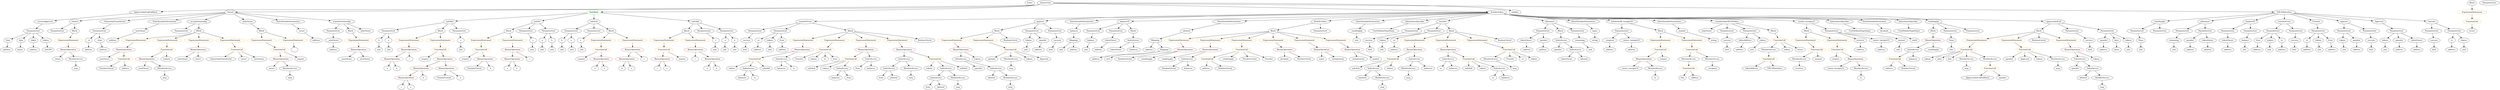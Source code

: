 strict digraph {
	graph [bb="0,0,16163,684"];
	node [label="\N"];
	Enter	[height=0.5,
		pos="6640.6,666",
		width=0.83628];
	IndexAccess_Unnamed_1	[color=black,
		height=0.5,
		label=IndexAccess,
		pos="12321,306",
		width=1.6402];
	FunctionCall_Unnamed_10	[color=orange,
		height=0.5,
		label=FunctionCall,
		pos="12201,234",
		width=1.6125];
	IndexAccess_Unnamed_1 -> FunctionCall_Unnamed_10	[pos="e,12227,250.25 12294,289.46 12277,279.61 12255,266.73 12237,255.98"];
	Identifier_balances_1	[color=black,
		height=0.5,
		label=balances,
		pos="12320,234",
		width=1.1828];
	IndexAccess_Unnamed_1 -> Identifier_balances_1	[pos="e,12320,252.1 12320,287.7 12320,280.41 12320,271.73 12320,263.54"];
	BinaryOperation_Unnamed_35	[color=brown,
		height=0.5,
		label=BinaryOperation,
		pos="13401,306",
		width=1.9867];
	IndexAccess_Unnamed_19	[color=black,
		height=0.5,
		label=IndexAccess,
		pos="13436,234",
		width=1.6402];
	BinaryOperation_Unnamed_35 -> IndexAccess_Unnamed_19	[pos="e,13427,252.1 13409,287.7 13413,280.07 13418,270.92 13422,262.4"];
	Identifier_tokens_9	[color=black,
		height=0.5,
		label=tokens,
		pos="13548,234",
		width=0.97489];
	BinaryOperation_Unnamed_35 -> Identifier_tokens_9	[pos="e,13523,246.85 13433,289.64 13456,278.42 13488,263.22 13513,251.7"];
	ElementaryTypeName_bool_1	[color=black,
		height=0.5,
		label=bool,
		pos="15351,306",
		width=0.76697];
	VariableDeclaration_decimals	[color=black,
		height=0.5,
		label=decimals,
		pos="12143,450",
		width=1.1967];
	ElementaryTypeName_uint8	[color=black,
		height=0.5,
		label=uint8,
		pos="12340,378",
		width=0.7947];
	VariableDeclaration_decimals -> ElementaryTypeName_uint8	[pos="e,12317,389.44 12176,438.19 12219,424.09 12290,400.66 12302,396 12303,395.32 12305,394.59 12307,393.85"];
	FunctionDefinition_transferFrom_1	[color=black,
		height=0.5,
		label=transferFrom,
		pos="5263.6,522",
		width=1.6402];
	ParameterList_Unnamed_38	[color=black,
		height=0.5,
		label=ParameterList,
		pos="4863.6,450",
		width=1.7095];
	FunctionDefinition_transferFrom_1 -> ParameterList_Unnamed_38	[pos="e,4915.5,460.09 5213.3,512.21 5140.6,499.48 5006.2,475.95 4926.8,462.07"];
	ParameterList_Unnamed_37	[color=black,
		height=0.5,
		label=ParameterList,
		pos="5057.6,450",
		width=1.7095];
	FunctionDefinition_transferFrom_1 -> ParameterList_Unnamed_37	[pos="e,5096.7,464.29 5225.3,508 5192.1,496.71 5143.8,480.29 5107.5,467.97"];
	Block_Unnamed_14	[color=black,
		height=0.5,
		label=Block,
		pos="5525.6,450",
		width=0.90558];
	FunctionDefinition_transferFrom_1 -> Block_Unnamed_14	[pos="e,5496.5,458.78 5306.9,509.44 5356.5,496.18 5437.3,474.6 5485.5,461.7"];
	FunctionCall_Unnamed_28	[color=orange,
		height=0.5,
		label=FunctionCall,
		pos="11484,378",
		width=1.6125];
	MemberAccess_Unnamed_19	[color=black,
		height=0.5,
		label=MemberAccess,
		pos="11406,306",
		width=1.9174];
	FunctionCall_Unnamed_28 -> MemberAccess_Unnamed_19	[pos="e,11424,323.63 11465,360.76 11456,351.97 11443,340.93 11432,331.14"];
	Identifier_tokens_12	[color=black,
		height=0.5,
		label=tokens,
		pos="11528,306",
		width=0.97489];
	FunctionCall_Unnamed_28 -> Identifier_tokens_12	[pos="e,11517,323.31 11494,360.05 11499,351.94 11506,342.04 11511,333.01"];
	Identifier_owner_4	[color=black,
		height=0.5,
		label=owner,
		pos="11615,306",
		width=0.93331];
	FunctionCall_Unnamed_28 -> Identifier_owner_4	[pos="e,11591,319.42 11512,361.98 11532,351.07 11560,336.27 11581,324.77"];
	FunctionCall_Unnamed_25	[color=orange,
		height=0.5,
		label=FunctionCall,
		pos="12682,306",
		width=1.6125];
	Identifier_tokens_11	[color=black,
		height=0.5,
		label=tokens,
		pos="12416,234",
		width=0.97489];
	FunctionCall_Unnamed_25 -> Identifier_tokens_11	[pos="e,12442,246.03 12638,293.93 12630,291.93 12621,289.89 12614,288 12545,271.48 12527,272.72 12460,252 12457,251.35 12455,250.65 12453,\
249.91"];
	Identifier_data	[color=black,
		height=0.5,
		label=data,
		pos="12496,234",
		width=0.75];
	FunctionCall_Unnamed_25 -> Identifier_data	[pos="e,12517,245.43 12642,292.34 12612,282.22 12569,267.24 12532,252 12530,251.38 12529,250.72 12527,250.05"];
	Identifier_this_1	[color=black,
		height=0.5,
		label=this,
		pos="12568,234",
		width=0.75];
	FunctionCall_Unnamed_25 -> Identifier_this_1	[pos="e,12587,246.8 12656,289.46 12639,278.59 12615,264.04 12596,252.71"];
	MemberAccess_Unnamed_18	[color=black,
		height=0.5,
		label=MemberAccess,
		pos="12682,234",
		width=1.9174];
	FunctionCall_Unnamed_25 -> MemberAccess_Unnamed_18	[pos="e,12682,252.1 12682,287.7 12682,280.41 12682,271.73 12682,263.54"];
	MemberAccess_Unnamed_17	[color=black,
		height=0.5,
		label=MemberAccess,
		pos="12838,234",
		width=1.9174];
	FunctionCall_Unnamed_25 -> MemberAccess_Unnamed_17	[pos="e,12804,250.16 12714,290.67 12737,280.34 12768,266.28 12793,254.87"];
	Identifier_require_2	[color=black,
		height=0.5,
		label=require,
		pos="2724.6,234",
		width=1.0026];
	Identifier_b_1	[color=black,
		height=0.5,
		label=b,
		pos="3861.6,162",
		width=0.75];
	Parameter_b_2	[color=black,
		height=0.5,
		label=b,
		pos="2417.6,378",
		width=0.75];
	ElementaryTypeName_uint_7	[color=black,
		height=0.5,
		label=uint,
		pos="2417.6,306",
		width=0.75];
	Parameter_b_2 -> ElementaryTypeName_uint_7	[pos="e,2417.6,324.1 2417.6,359.7 2417.6,352.41 2417.6,343.73 2417.6,335.54"];
	Identifier_spender_2	[color=black,
		height=0.5,
		label=spender,
		pos="10053,306",
		width=1.1135];
	Identifier_receiver	[color=black,
		height=0.5,
		label=receiver,
		pos="11611,162",
		width=1.0996];
	FunctionDefinition_approve_1	[color=black,
		height=0.5,
		label=approve,
		pos="6739.6,522",
		width=1.1412];
	Block_Unnamed_13	[color=black,
		height=0.5,
		label=Block,
		pos="6441.6,450",
		width=0.90558];
	FunctionDefinition_approve_1 -> Block_Unnamed_13	[pos="e,6471,457.92 6703.9,512.63 6648.2,499.53 6540.7,474.27 6482.1,460.51"];
	ParameterList_Unnamed_35	[color=black,
		height=0.5,
		label=ParameterList,
		pos="6688.6,450",
		width=1.7095];
	FunctionDefinition_approve_1 -> ParameterList_Unnamed_35	[pos="e,6700.9,467.96 6727.5,504.41 6721.6,496.25 6714.2,486.22 6707.6,477.07"];
	ParameterList_Unnamed_36	[color=black,
		height=0.5,
		label=ParameterList,
		pos="6829.6,450",
		width=1.7095];
	FunctionDefinition_approve_1 -> ParameterList_Unnamed_36	[pos="e,6808.5,467.38 6759.1,505.81 6771,496.6 6786.3,484.65 6799.7,474.27"];
	stringLiteral_Unnamed	[color=black,
		height=0.5,
		label=stringLiteral,
		pos="8778.6,234",
		width=1.5016];
	ParameterList_Unnamed_13	[color=black,
		height=0.5,
		label=ParameterList,
		pos="14115,450",
		width=1.7095];
	Parameter_remaining	[color=black,
		height=0.5,
		label=remaining,
		pos="14038,378",
		width=1.2798];
	ParameterList_Unnamed_13 -> Parameter_remaining	[pos="e,14055,394.99 14096,432.41 14087,423.48 14074,412.31 14063,402.5"];
	BinaryOperation_Unnamed_21	[color=brown,
		height=0.5,
		label=BinaryOperation,
		pos="8731.6,306",
		width=1.9867];
	BinaryOperation_Unnamed_21 -> stringLiteral_Unnamed	[pos="e,8767.3,251.79 8743,288.05 8748.4,279.97 8755,270.12 8761.1,261.11"];
	Identifier_symbol	[color=black,
		height=0.5,
		label=symbol,
		pos="8888.6,234",
		width=1.0581];
	BinaryOperation_Unnamed_21 -> Identifier_symbol	[pos="e,8861.6,247.03 8765.7,289.81 8790.9,278.54 8825.4,263.17 8851.4,251.58"];
	FunctionDefinition_Owned	[color=black,
		height=0.5,
		label=Owned,
		pos="483.59,522",
		width=1.0442];
	ParameterList_Unnamed_24	[color=black,
		height=0.5,
		label=ParameterList,
		pos="371.59,450",
		width=1.7095];
	FunctionDefinition_Owned -> ParameterList_Unnamed_24	[pos="e,396.8,466.76 461.46,507.17 445.75,497.35 424.35,483.98 406.37,472.74"];
	Block_Unnamed_4	[color=black,
		height=0.5,
		label=Block,
		pos="483.59,450",
		width=0.90558];
	FunctionDefinition_Owned -> Block_Unnamed_4	[pos="e,483.59,468.1 483.59,503.7 483.59,496.41 483.59,487.73 483.59,479.54"];
	FunctionCall_Unnamed_17	[color=orange,
		height=0.5,
		label=FunctionCall,
		pos="5514.6,234",
		width=1.6125];
	Identifier_safeSub_1	[color=black,
		height=0.5,
		label=safeSub,
		pos="5248.6,162",
		width=1.1274];
	FunctionCall_Unnamed_17 -> Identifier_safeSub_1	[pos="e,5279.7,174.05 5471,221.86 5463.2,219.89 5455.2,217.88 5447.6,216 5381.5,199.62 5364,198.98 5298.6,180 5295.9,179.22 5293.1,178.38 \
5290.3,177.51"];
	Identifier_tokens_5	[color=black,
		height=0.5,
		label=tokens,
		pos="5342.6,162",
		width=0.97489];
	FunctionCall_Unnamed_17 -> Identifier_tokens_5	[pos="e,5369.4,173.93 5480.6,219.17 5451.6,207.35 5409.9,190.38 5379.9,178.19"];
	IndexAccess_Unnamed_10	[color=black,
		height=0.5,
		label=IndexAccess,
		pos="5454.6,162",
		width=1.6402];
	FunctionCall_Unnamed_17 -> IndexAccess_Unnamed_10	[pos="e,5468.7,179.47 5500.4,216.41 5493.1,207.95 5484.2,197.49 5476.1,188.08"];
	Parameter_from	[color=black,
		height=0.5,
		label=from,
		pos="14584,378",
		width=0.7947];
	ElementaryTypeName_address_5	[color=black,
		height=0.5,
		label=address,
		pos="14576,306",
		width=1.0996];
	Parameter_from -> ElementaryTypeName_address_5	[pos="e,14578,324.1 14582,359.7 14581,352.41 14580,343.73 14579,335.54"];
	ElementaryTypeName_address_1	[color=black,
		height=0.5,
		label=address,
		pos="14256,306",
		width=1.0996];
	ParameterList_Unnamed_25	[color=black,
		height=0.5,
		label=ParameterList,
		pos="2122.6,450",
		width=1.7095];
	Parameter__newOwner	[color=black,
		height=0.5,
		label=_newOwner,
		pos="2122.6,378",
		width=1.5432];
	ParameterList_Unnamed_25 -> Parameter__newOwner	[pos="e,2122.6,396.1 2122.6,431.7 2122.6,424.41 2122.6,415.73 2122.6,407.54"];
	Block_Unnamed_9	[color=black,
		height=0.5,
		label=Block,
		pos="12458,450",
		width=0.90558];
	BinaryOperation_Unnamed_26	[color=brown,
		height=0.5,
		label=BinaryOperation,
		pos="12458,378",
		width=1.9867];
	Block_Unnamed_9 -> BinaryOperation_Unnamed_26	[pos="e,12458,396.1 12458,431.7 12458,424.41 12458,415.73 12458,407.54"];
	Parameter_to_3	[color=black,
		height=0.5,
		label=to,
		pos="4936.6,378",
		width=0.75];
	ElementaryTypeName_address_30	[color=black,
		height=0.5,
		label=address,
		pos="4930.6,306",
		width=1.0996];
	Parameter_to_3 -> ElementaryTypeName_address_30	[pos="e,4932.1,324.1 4935.1,359.7 4934.5,352.41 4933.7,343.73 4933,335.54"];
	ElementaryTypeName_address_36	[color=black,
		height=0.5,
		label=address,
		pos="13609,306",
		width=1.0996];
	Identifier_name	[color=black,
		height=0.5,
		label=name,
		pos="8550.6,234",
		width=0.83628];
	UserDefinedTypeName_Unnamed	[color=black,
		height=0.5,
		label=UserDefinedTypeName,
		pos="8929.6,450",
		width=2.7214];
	Identifier__totalSupply_3	[color=black,
		height=0.5,
		label=_totalSupply,
		pos="12458,306",
		width=1.6125];
	StateVariableDeclaration_Unnamed_6	[color=black,
		height=0.5,
		label=StateVariableDeclaration,
		pos="6998.6,522",
		width=2.8184];
	VariableDeclaration_balances	[color=black,
		height=0.5,
		label=balances,
		pos="6951.6,450",
		width=1.1828];
	StateVariableDeclaration_Unnamed_6 -> VariableDeclaration_balances	[pos="e,6962.7,467.62 6987,503.7 6981.6,495.7 6975.1,486.02 6969.1,477.15"];
	ExpressionStatement_Unnamed_19	[color=orange,
		height=0.5,
		label=ExpressionStatement,
		pos="7647.6,378",
		width=2.458];
	BinaryOperation_Unnamed_24	[color=brown,
		height=0.5,
		label=BinaryOperation,
		pos="7681.6,306",
		width=1.9867];
	ExpressionStatement_Unnamed_19 -> BinaryOperation_Unnamed_24	[pos="e,7673.3,324.1 7656,359.7 7659.7,352.07 7664.1,342.92 7668.3,334.4"];
	ParameterList_Unnamed_34	[color=black,
		height=0.5,
		label=ParameterList,
		pos="9107.6,450",
		width=1.7095];
	Parameter_success_3	[color=black,
		height=0.5,
		label=success,
		pos="8840.6,378",
		width=1.1135];
	ParameterList_Unnamed_34 -> Parameter_success_3	[pos="e,8871,390.06 9061,437.79 8999.5,422.98 8897.9,398.44 8889.6,396 8887,395.25 8884.4,394.45 8881.8,393.61"];
	FunctionCall_Unnamed_22	[color=orange,
		height=0.5,
		label=FunctionCall,
		pos="10909,306",
		width=1.6125];
	MemberAccess_Unnamed_14	[color=black,
		height=0.5,
		label=MemberAccess,
		pos="10891,234",
		width=1.9174];
	FunctionCall_Unnamed_22 -> MemberAccess_Unnamed_14	[pos="e,10895,252.1 10904,287.7 10902,280.32 10900,271.52 10898,263.25"];
	MemberAccess_Unnamed_13	[color=black,
		height=0.5,
		label=MemberAccess,
		pos="11047,234",
		width=1.9174];
	FunctionCall_Unnamed_22 -> MemberAccess_Unnamed_13	[pos="e,11016,250.55 10938,290.15 10958,280.11 10984,266.7 11006,255.62"];
	ExpressionStatement_Unnamed_6	[color=orange,
		height=0.5,
		label=ExpressionStatement,
		pos="3083.6,378",
		width=2.458];
	FunctionCall_Unnamed_3	[color=orange,
		height=0.5,
		label=FunctionCall,
		pos="3083.6,306",
		width=1.6125];
	ExpressionStatement_Unnamed_6 -> FunctionCall_Unnamed_3	[pos="e,3083.6,324.1 3083.6,359.7 3083.6,352.41 3083.6,343.73 3083.6,335.54"];
	Identifier_safeSub	[color=black,
		height=0.5,
		label=safeSub,
		pos="8739.6,162",
		width=1.1274];
	BinaryOperation_Unnamed_8	[color=brown,
		height=0.5,
		label=BinaryOperation,
		pos="2850.6,234",
		width=1.9867];
	BinaryOperation_Unnamed_10	[color=brown,
		height=0.5,
		label=BinaryOperation,
		pos="2693.6,162",
		width=1.9867];
	BinaryOperation_Unnamed_8 -> BinaryOperation_Unnamed_10	[pos="e,2727.6,178.16 2816.5,217.81 2793.5,207.54 2762.8,193.87 2737.9,182.75"];
	BinaryOperation_Unnamed_9	[color=brown,
		height=0.5,
		label=BinaryOperation,
		pos="2854.6,162",
		width=1.9867];
	BinaryOperation_Unnamed_8 -> BinaryOperation_Unnamed_9	[pos="e,2853.6,180.1 2851.6,215.7 2852,208.41 2852.5,199.73 2853,191.54"];
	Identifier_spender_3	[color=black,
		height=0.5,
		label=spender,
		pos="13405,162",
		width=1.1135];
	IndexAccess_Unnamed_19 -> Identifier_spender_3	[pos="e,13412,180.1 13428,215.7 13425,208.07 13420,198.92 13417,190.4"];
	IndexAccess_Unnamed_20	[color=black,
		height=0.5,
		label=IndexAccess,
		pos="13522,162",
		width=1.6402];
	IndexAccess_Unnamed_19 -> IndexAccess_Unnamed_20	[pos="e,13501,179.39 13456,216.76 13467,207.82 13480,196.55 13493,186.64"];
	BinaryOperation_Unnamed_11	[color=brown,
		height=0.5,
		label=BinaryOperation,
		pos="2589.6,90",
		width=1.9867];
	BinaryOperation_Unnamed_10 -> BinaryOperation_Unnamed_11	[pos="e,2613.9,107.39 2669.5,144.76 2655.8,135.55 2638.4,123.88 2623.4,113.77"];
	Identifier_b_4	[color=black,
		height=0.5,
		label=b,
		pos="2706.6,90",
		width=0.75];
	BinaryOperation_Unnamed_10 -> Identifier_b_4	[pos="e,2703.4,108.1 2696.8,143.7 2698.2,136.32 2699.8,127.52 2701.3,119.25"];
	ElementaryTypeName_address_23	[color=black,
		height=0.5,
		label=address,
		pos="12175,162",
		width=1.0996];
	ElementaryTypeName_bool_3	[color=black,
		height=0.5,
		label=bool,
		pos="8848.6,306",
		width=0.76697];
	Parameter_success_3 -> ElementaryTypeName_bool_3	[pos="e,8846.6,324.1 8842.6,359.7 8843.4,352.41 8844.4,343.73 8845.3,335.54"];
	Block_Unnamed_3	[color=black,
		height=0.5,
		label=Block,
		pos="3278.6,450",
		width=0.90558];
	Block_Unnamed_3 -> ExpressionStatement_Unnamed_6	[pos="e,3126,394.24 3251.9,439.41 3222.4,428.81 3174,411.47 3136.7,398.08"];
	ExpressionStatement_Unnamed_7	[color=orange,
		height=0.5,
		label=ExpressionStatement,
		pos="3278.6,378",
		width=2.458];
	Block_Unnamed_3 -> ExpressionStatement_Unnamed_7	[pos="e,3278.6,396.1 3278.6,431.7 3278.6,424.41 3278.6,415.73 3278.6,407.54"];
	Parameter_tokens_1	[color=black,
		height=0.5,
		label=tokens,
		pos="15160,378",
		width=0.97489];
	ElementaryTypeName_uint_16	[color=black,
		height=0.5,
		label=uint,
		pos="15171,306",
		width=0.75];
	Parameter_tokens_1 -> ElementaryTypeName_uint_16	[pos="e,15168,324.1 15162,359.7 15163,352.32 15165,343.52 15166,335.25"];
	ElementaryTypeName_uint_8	[color=black,
		height=0.5,
		label=uint,
		pos="2950.6,306",
		width=0.75];
	Identifier_tokenOwner	[color=black,
		height=0.5,
		label=tokenOwner,
		pos="7230.6,306",
		width=1.5571];
	Identifier_spender_1	[color=black,
		height=0.5,
		label=spender,
		pos="6415.6,234",
		width=1.1135];
	ParameterList_Unnamed_2	[color=black,
		height=0.5,
		label=ParameterList,
		pos="3683.6,450",
		width=1.7095];
	Parameter_b_1	[color=black,
		height=0.5,
		label=b,
		pos="3627.6,378",
		width=0.75];
	ParameterList_Unnamed_2 -> Parameter_b_1	[pos="e,3639.9,394.36 3670,432.05 3663.1,423.44 3654.6,412.81 3647.1,403.33"];
	Parameter_a_1	[color=black,
		height=0.5,
		label=a,
		pos="3699.6,378",
		width=0.75];
	ParameterList_Unnamed_2 -> Parameter_a_1	[pos="e,3695.7,396.1 3687.5,431.7 3689.2,424.32 3691.2,415.52 3693.1,407.25"];
	ElementaryTypeName_uint_6	[color=black,
		height=0.5,
		label=uint,
		pos="2489.6,306",
		width=0.75];
	BinaryOperation_Unnamed_14	[color=brown,
		height=0.5,
		label=BinaryOperation,
		pos="3269.6,234",
		width=1.9867];
	Identifier_a_7	[color=black,
		height=0.5,
		label=a,
		pos="3233.6,162",
		width=0.75];
	BinaryOperation_Unnamed_14 -> Identifier_a_7	[pos="e,3241.9,179.14 3260.7,215.7 3256.6,207.75 3251.7,198.16 3247.1,189.34"];
	Identifier_b_6	[color=black,
		height=0.5,
		label=b,
		pos="3305.6,162",
		width=0.75];
	BinaryOperation_Unnamed_14 -> Identifier_b_6	[pos="e,3297.3,179.14 3278.5,215.7 3282.6,207.75 3287.5,198.16 3292,189.34"];
	ParameterList_Unnamed_33	[color=black,
		height=0.5,
		label=ParameterList,
		pos="9248.6,450",
		width=1.7095];
	Parameter_tokens_4	[color=black,
		height=0.5,
		label=tokens,
		pos="8933.6,378",
		width=0.97489];
	ParameterList_Unnamed_33 -> Parameter_tokens_4	[pos="e,8959.8,390.08 9203.1,437.53 9195,435.6 9186.5,433.68 9178.6,432 9089.8,413.28 9065,420.47 8977.6,396 8975.3,395.36 8973,394.65 \
8970.6,393.89"];
	Parameter_to_2	[color=black,
		height=0.5,
		label=to,
		pos="9013.6,378",
		width=0.75];
	ParameterList_Unnamed_33 -> Parameter_to_2	[pos="e,9034.6,389.72 9202.4,437.73 9152.9,425.45 9077.5,406.2 9049.6,396 9048,395.44 9046.5,394.83 9044.9,394.2"];
	ModifierInvocation_onlyOwner_1	[color=black,
		height=0.5,
		label=onlyOwner,
		pos="11005,450",
		width=1.4323];
	EventDefinition_OwnershipTransferred	[color=black,
		height=0.5,
		label=OwnershipTransferred,
		pos="748.59,522",
		width=2.6243];
	ParameterList_Unnamed_23	[color=black,
		height=0.5,
		label=ParameterList,
		pos="651.59,450",
		width=1.7095];
	EventDefinition_OwnershipTransferred -> ParameterList_Unnamed_23	[pos="e,674.08,467.23 725.6,504.41 712.94,495.28 697.05,483.81 683.24,473.84"];
	MemberAccess_Unnamed_7	[color=black,
		height=0.5,
		label=MemberAccess,
		pos="9645.6,234",
		width=1.9174];
	Identifier_msg_5	[color=black,
		height=0.5,
		label=msg,
		pos="9811.6,162",
		width=0.75];
	MemberAccess_Unnamed_7 -> Identifier_msg_5	[pos="e,9790.4,173.26 9682.8,218.45 9708.9,208.09 9744.6,193.63 9775.6,180 9777.1,179.34 9778.6,178.66 9780.2,177.96"];
	NumberLiteral_Unnamed_1	[color=black,
		height=0.5,
		label=NumberLiteral,
		pos="3010.6,162",
		width=1.765];
	Identifier_msg	[color=black,
		height=0.5,
		label=msg,
		pos="485.59,162",
		width=0.75];
	ElementaryTypeName_string	[color=black,
		height=0.5,
		label=string,
		pos="11047,378",
		width=0.864];
	NumberLiteral_Unnamed	[color=black,
		height=0.5,
		label=NumberLiteral,
		pos="2841.6,90",
		width=1.765];
	ElementaryTypeName_bool_4	[color=black,
		height=0.5,
		label=bool,
		pos="6788.6,306",
		width=0.76697];
	FunctionCall_Unnamed_8	[color=orange,
		height=0.5,
		label=FunctionCall,
		pos="8037.6,306",
		width=1.6125];
	FunctionCall_Unnamed_9	[color=orange,
		height=0.5,
		label=FunctionCall,
		pos="7812.6,234",
		width=1.6125];
	FunctionCall_Unnamed_8 -> FunctionCall_Unnamed_9	[pos="e,7852.6,247.44 7997.6,292.57 7960.1,280.91 7903.9,263.42 7863.3,250.78"];
	Identifier__totalSupply_2	[color=black,
		height=0.5,
		label=_totalSupply,
		pos="7946.6,234",
		width=1.6125];
	FunctionCall_Unnamed_8 -> Identifier__totalSupply_2	[pos="e,7967.6,251.15 8016.5,288.76 8004.7,279.66 7989.7,268.16 7976.7,258.13"];
	NumberLiteral_Unnamed_7	[color=black,
		height=0.5,
		label=NumberLiteral,
		pos="8086.6,234",
		width=1.765];
	FunctionCall_Unnamed_8 -> NumberLiteral_Unnamed_7	[pos="e,8074.8,251.79 8049.4,288.05 8055.1,279.97 8062,270.12 8068.3,261.11"];
	Identifier_Transfer	[color=black,
		height=0.5,
		label=Transfer,
		pos="8210.6,234",
		width=1.1689];
	FunctionCall_Unnamed_8 -> Identifier_Transfer	[pos="e,8180.8,247.05 8071.8,291.17 8100.1,279.71 8140.4,263.39 8170.3,251.3"];
	ParameterList_Unnamed_21	[color=black,
		height=0.5,
		label=ParameterList,
		pos="15515,450",
		width=1.7095];
	VariableDeclaration_tokens_1	[color=black,
		height=0.5,
		label=tokens,
		pos="15444,378",
		width=0.97489];
	ParameterList_Unnamed_21 -> VariableDeclaration_tokens_1	[pos="e,15459,394.51 15498,432.41 15489,423.44 15477,412.21 15467,402.37"];
	VariableDeclaration_spender	[color=black,
		height=0.5,
		label=spender,
		pos="15537,378",
		width=1.1135];
	ParameterList_Unnamed_21 -> VariableDeclaration_spender	[pos="e,15531,396.1 15520,431.7 15522,424.24 15525,415.32 15528,406.97"];
	VariableDeclaration_tokenOwner	[color=black,
		height=0.5,
		label=tokenOwner,
		pos="15651,378",
		width=1.5571];
	ParameterList_Unnamed_21 -> VariableDeclaration_tokenOwner	[pos="e,15622,393.68 15544,433.81 15564,423.58 15590,409.99 15612,398.9"];
	FunctionDefinition_balanceOf_1	[color=black,
		height=0.5,
		label=balanceOf,
		pos="7270.6,522",
		width=1.3491];
	ParameterList_Unnamed_32	[color=black,
		height=0.5,
		label=ParameterList,
		pos="7073.6,450",
		width=1.7095];
	FunctionDefinition_balanceOf_1 -> ParameterList_Unnamed_32	[pos="e,7111.5,464.49 7236.3,508.81 7204.7,497.59 7157.6,480.84 7122.1,468.25"];
	ParameterList_Unnamed_31	[color=black,
		height=0.5,
		label=ParameterList,
		pos="7214.6,450",
		width=1.7095];
	FunctionDefinition_balanceOf_1 -> ParameterList_Unnamed_31	[pos="e,7228.2,467.96 7257.3,504.41 7250.7,496.16 7242.6,486.01 7235.2,476.78"];
	Block_Unnamed_11	[color=black,
		height=0.5,
		label=Block,
		pos="7326.6,450",
		width=0.90558];
	FunctionDefinition_balanceOf_1 -> Block_Unnamed_11	[pos="e,7313.8,466.99 7283.9,504.41 7290.7,495.92 7299.1,485.41 7306.6,475.96"];
	ParameterList_Unnamed_4	[color=black,
		height=0.5,
		label=ParameterList,
		pos="2489.6,450",
		width=1.7095];
	ParameterList_Unnamed_4 -> Parameter_b_2	[pos="e,2432.1,393.11 2472.5,432.41 2462.9,423.06 2450.8,411.26 2440.4,401.13"];
	Parameter_a_2	[color=black,
		height=0.5,
		label=a,
		pos="2489.6,378",
		width=0.75];
	ParameterList_Unnamed_4 -> Parameter_a_2	[pos="e,2489.6,396.1 2489.6,431.7 2489.6,424.41 2489.6,415.73 2489.6,407.54"];
	ParameterList_Unnamed_7	[color=black,
		height=0.5,
		label=ParameterList,
		pos="3401.6,450",
		width=1.7095];
	Parameter_c_3	[color=black,
		height=0.5,
		label=c,
		pos="3411.6,378",
		width=0.75];
	ParameterList_Unnamed_7 -> Parameter_c_3	[pos="e,3409.1,396.1 3404.1,431.7 3405.1,424.32 3406.4,415.52 3407.6,407.25"];
	ExpressionStatement_Unnamed_27	[color=orange,
		height=0.5,
		label=ExpressionStatement,
		pos="6160.6,378",
		width=2.458];
	Block_Unnamed_13 -> ExpressionStatement_Unnamed_27	[pos="e,6215,392.56 6412.3,441.71 6368.5,430.8 6284.9,409.96 6226.1,395.31"];
	ExpressionStatement_Unnamed_28	[color=orange,
		height=0.5,
		label=ExpressionStatement,
		pos="6355.6,378",
		width=2.458];
	Block_Unnamed_13 -> ExpressionStatement_Unnamed_28	[pos="e,6376.4,395.95 6423.8,434.5 6412.6,425.39 6397.9,413.41 6385,402.92"];
	BooleanLiteral_Unnamed_1	[color=black,
		height=0.5,
		label=BooleanLiteral,
		pos="6526.6,378",
		width=1.7788];
	Block_Unnamed_13 -> BooleanLiteral_Unnamed_1	[pos="e,6506.6,395.45 6459.2,434.5 6470.4,425.26 6485.2,413.07 6498.1,402.47"];
	ElementaryTypeName_address_3	[color=black,
		height=0.5,
		label=address,
		pos="15851,306",
		width=1.0996];
	ExpressionStatement_Unnamed_15	[color=orange,
		height=0.5,
		label=ExpressionStatement,
		pos="888.59,378",
		width=2.458];
	BinaryOperation_Unnamed_20	[color=brown,
		height=0.5,
		label=BinaryOperation,
		pos="796.59,306",
		width=1.9867];
	ExpressionStatement_Unnamed_15 -> BinaryOperation_Unnamed_20	[pos="e,818.23,323.47 866.78,360.41 854.98,351.43 840.21,340.19 827.27,330.34"];
	VariableDeclaration_owner	[color=black,
		height=0.5,
		label=owner,
		pos="1936.6,450",
		width=0.93331];
	ElementaryTypeName_address_13	[color=black,
		height=0.5,
		label=address,
		pos="2009.6,378",
		width=1.0996];
	VariableDeclaration_owner -> ElementaryTypeName_address_13	[pos="e,1993.3,394.64 1952.4,433.81 1962,424.67 1974.3,412.85 1985.1,402.52"];
	ElementaryTypeName_uint_21	[color=black,
		height=0.5,
		label=uint,
		pos="6861.6,306",
		width=0.75];
	VariableDeclaration_allowed	[color=black,
		height=0.5,
		label=allowed,
		pos="7720.6,450",
		width=1.0858];
	Mapping_Unnamed_1	[color=black,
		height=0.5,
		label=Mapping,
		pos="7497.6,378",
		width=1.2105];
	VariableDeclaration_allowed -> Mapping_Unnamed_1	[pos="e,7531.2,389.83 7688.6,439.11 7654.4,428.53 7598.6,411.19 7550.6,396 7547.8,395.13 7545,394.24 7542.2,393.33"];
	ElementaryTypeName_uint_9	[color=black,
		height=0.5,
		label=uint,
		pos="3483.6,306",
		width=0.75];
	ElementaryTypeName_uint_28	[color=black,
		height=0.5,
		label=uint,
		pos="5015.6,306",
		width=0.75];
	Parameter__recipient	[color=black,
		height=0.5,
		label=_recipient,
		pos="10391,378",
		width=1.3076];
	ElementaryTypeName_address_31	[color=black,
		height=0.5,
		label=address,
		pos="10391,306",
		width=1.0996];
	Parameter__recipient -> ElementaryTypeName_address_31	[pos="e,10391,324.1 10391,359.7 10391,352.41 10391,343.73 10391,335.54"];
	Parameter_success	[color=black,
		height=0.5,
		label=success,
		pos="15765,378",
		width=1.1135];
	ElementaryTypeName_bool	[color=black,
		height=0.5,
		label=bool,
		pos="15765,306",
		width=0.76697];
	Parameter_success -> ElementaryTypeName_bool	[pos="e,15765,324.1 15765,359.7 15765,352.41 15765,343.73 15765,335.54"];
	FunctionCall_Unnamed_10 -> ElementaryTypeName_address_23	[pos="e,12181,180.1 12194,215.7 12191,208.15 12188,199.12 12185,190.68"];
	NumberLiteral_Unnamed_8	[color=black,
		height=0.5,
		label=NumberLiteral,
		pos="12296,162",
		width=1.765];
	FunctionCall_Unnamed_10 -> NumberLiteral_Unnamed_8	[pos="e,12273,179.31 12222,217.12 12235,207.94 12250,196.23 12264,186.06"];
	Identifier_c_1	[color=black,
		height=0.5,
		label=c,
		pos="4252.6,162",
		width=0.75];
	BinaryOperation_Unnamed_13	[color=brown,
		height=0.5,
		label=BinaryOperation,
		pos="3278.6,306",
		width=1.9867];
	ExpressionStatement_Unnamed_7 -> BinaryOperation_Unnamed_13	[pos="e,3278.6,324.1 3278.6,359.7 3278.6,352.41 3278.6,343.73 3278.6,335.54"];
	Parameter_to	[color=black,
		height=0.5,
		label=to,
		pos="15852,378",
		width=0.75];
	Parameter_to -> ElementaryTypeName_address_3	[pos="e,15851,324.1 15851,359.7 15851,352.41 15851,343.73 15851,335.54"];
	FunctionCall_Unnamed_15	[color=orange,
		height=0.5,
		label=FunctionCall,
		pos="9733.6,306",
		width=1.6125];
	FunctionCall_Unnamed_15 -> MemberAccess_Unnamed_7	[pos="e,9666.5,251.63 9713.2,288.76 9701.9,279.79 9687.7,268.49 9675.2,258.56"];
	Identifier_Transfer_1	[color=black,
		height=0.5,
		label=Transfer,
		pos="9774.6,234",
		width=1.1689];
	FunctionCall_Unnamed_15 -> Identifier_Transfer_1	[pos="e,9764.8,251.79 9743.5,288.05 9748.1,280.14 9753.8,270.54 9759,261.69"];
	Identifier_to_2	[color=black,
		height=0.5,
		label=to,
		pos="9861.6,234",
		width=0.75];
	FunctionCall_Unnamed_15 -> Identifier_to_2	[pos="e,9841,246.26 9761.4,289.81 9781.9,278.6 9809.8,263.34 9830.9,251.77"];
	Identifier_tokens_2	[color=black,
		height=0.5,
		label=tokens,
		pos="9941.6,234",
		width=0.97489];
	FunctionCall_Unnamed_15 -> Identifier_tokens_2	[pos="e,9914.7,245.67 9773.9,292.66 9807.2,282.3 9855.7,266.84 9897.6,252 9899.7,251.26 9901.8,250.49 9904,249.7"];
	ElementaryTypeName_uint_1	[color=black,
		height=0.5,
		label=uint,
		pos="4766.6,306",
		width=0.75];
	StateVariableDeclaration_Unnamed_7	[color=black,
		height=0.5,
		label=StateVariableDeclaration,
		pos="7944.6,522",
		width=2.8184];
	StateVariableDeclaration_Unnamed_7 -> VariableDeclaration_allowed	[pos="e,7752.2,460.88 7896,505.81 7856.3,493.4 7800.7,476.05 7762.9,464.21"];
	ExpressionStatement_Unnamed_9	[color=orange,
		height=0.5,
		label=ExpressionStatement,
		pos="1668.6,378",
		width=2.458];
	FunctionCall_Unnamed_4	[color=orange,
		height=0.5,
		label=FunctionCall,
		pos="1785.6,306",
		width=1.6125];
	ExpressionStatement_Unnamed_9 -> FunctionCall_Unnamed_4	[pos="e,1759.9,322.35 1696,360.59 1712.2,350.93 1732.8,338.6 1750.1,328.21"];
	Identifier_newOwner_4	[color=black,
		height=0.5,
		label=newOwner,
		pos="669.59,234",
		width=1.4046];
	ParameterList_Unnamed_3	[color=black,
		height=0.5,
		label=ParameterList,
		pos="3824.6,450",
		width=1.7095];
	Parameter_c_1	[color=black,
		height=0.5,
		label=c,
		pos="3771.6,378",
		width=0.75];
	ParameterList_Unnamed_3 -> Parameter_c_1	[pos="e,3783.2,394.36 3811.8,432.05 3805.2,423.44 3797.2,412.81 3790,403.33"];
	FunctionDefinition_safeMul	[color=black,
		height=0.5,
		label=safeMul,
		pos="2878.6,522",
		width=1.1135];
	FunctionDefinition_safeMul -> ParameterList_Unnamed_4	[pos="e,2540.9,460.23 2841.6,514.35 2775,502.36 2633.9,476.98 2552.1,462.24"];
	Block_Unnamed_2	[color=black,
		height=0.5,
		label=Block,
		pos="2817.6,450",
		width=0.90558];
	FunctionDefinition_safeMul -> Block_Unnamed_2	[pos="e,2831.2,466.67 2864.4,504.76 2856.8,495.98 2847.2,484.96 2838.7,475.19"];
	ParameterList_Unnamed_5	[color=black,
		height=0.5,
		label=ParameterList,
		pos="2940.6,450",
		width=1.7095];
	FunctionDefinition_safeMul -> ParameterList_Unnamed_5	[pos="e,2925.9,467.63 2893,504.76 2900.5,496.23 2910,485.58 2918.4,476.02"];
	FunctionCall_Unnamed_2	[color=orange,
		height=0.5,
		label=FunctionCall,
		pos="2817.6,306",
		width=1.6125];
	FunctionCall_Unnamed_2 -> Identifier_require_2	[pos="e,2744,249.63 2796.5,289.12 2783.7,279.48 2767.2,267.06 2753.2,256.54"];
	FunctionCall_Unnamed_2 -> BinaryOperation_Unnamed_8	[pos="e,2842.5,252.1 2825.7,287.7 2829.3,280.07 2833.7,270.92 2837.7,262.4"];
	Identifier_a_2	[color=black,
		height=0.5,
		label=a,
		pos="3933.6,162",
		width=0.75];
	IndexAccess_Unnamed_4	[color=black,
		height=0.5,
		label=IndexAccess,
		pos="8857.6,162",
		width=1.6402];
	Identifier_balances_4	[color=black,
		height=0.5,
		label=balances,
		pos="8787.6,90",
		width=1.1828];
	IndexAccess_Unnamed_4 -> Identifier_balances_4	[pos="e,8803.6,106.99 8841,144.41 8832.2,135.66 8821.3,124.75 8811.7,115.08"];
	MemberAccess_Unnamed_6	[color=black,
		height=0.5,
		label=MemberAccess,
		pos="8917.6,90",
		width=1.9174];
	IndexAccess_Unnamed_4 -> MemberAccess_Unnamed_6	[pos="e,8903.1,107.96 8871.8,144.41 8878.9,136.08 8887.8,125.8 8895.7,116.49"];
	Identifier_require_3	[color=black,
		height=0.5,
		label=require,
		pos="2978.6,234",
		width=1.0026];
	ParameterList_Unnamed_29	[color=black,
		height=0.5,
		label=ParameterList,
		pos="12570,450",
		width=1.7095];
	Parameter_None_1	[color=black,
		height=0.5,
		label=None,
		pos="12578,378",
		width=0.85014];
	ParameterList_Unnamed_29 -> Parameter_None_1	[pos="e,12576,396.1 12572,431.7 12572,424.41 12573,415.73 12574,407.54"];
	Block_Unnamed_10	[color=black,
		height=0.5,
		label=Block,
		pos="11655,450",
		width=0.90558];
	ExpressionStatement_Unnamed_23	[color=orange,
		height=0.5,
		label=ExpressionStatement,
		pos="11649,378",
		width=2.458];
	Block_Unnamed_10 -> ExpressionStatement_Unnamed_23	[pos="e,11650,396.1 11653,431.7 11652,424.41 11652,415.73 11651,407.54"];
	ExpressionStatement_Unnamed_22	[color=orange,
		height=0.5,
		label=ExpressionStatement,
		pos="11844,378",
		width=2.458];
	Block_Unnamed_10 -> ExpressionStatement_Unnamed_22	[pos="e,11802,394.37 11681,439.12 11710,428.57 11756,411.57 11791,398.34"];
	ElementaryTypeName_bytes	[color=black,
		height=0.5,
		label=bytes,
		pos="127.59,306",
		width=0.85014];
	FunctionCall_Unnamed_19	[color=orange,
		height=0.5,
		label=FunctionCall,
		pos="4863.6,234",
		width=1.6125];
	Identifier_tokens_7	[color=black,
		height=0.5,
		label=tokens,
		pos="4707.6,162",
		width=0.97489];
	FunctionCall_Unnamed_19 -> Identifier_tokens_7	[pos="e,4733.3,174.54 4831.6,218.67 4806.1,207.2 4770.3,191.14 4743.7,179.21"];
	IndexAccess_Unnamed_16	[color=black,
		height=0.5,
		label=IndexAccess,
		pos="4819.6,162",
		width=1.6402];
	FunctionCall_Unnamed_19 -> IndexAccess_Unnamed_16	[pos="e,4830.1,179.79 4852.9,216.05 4847.9,208.06 4841.8,198.33 4836.2,189.4"];
	Identifier_safeAdd_1	[color=black,
		height=0.5,
		label=safeAdd,
		pos="4938.6,162",
		width=1.1689];
	FunctionCall_Unnamed_19 -> Identifier_safeAdd_1	[pos="e,4921.7,178.75 4881.4,216.41 4890.9,207.5 4902.8,196.37 4913.3,186.58"];
	VariableDeclaration_symbol	[color=black,
		height=0.5,
		label=symbol,
		pos="10850,450",
		width=1.0581];
	VariableDeclaration_symbol -> ElementaryTypeName_string	[pos="e,11022,389.51 10881,439.13 10912,428.91 10963,412.18 11006,396 11008,395.28 11009,394.52 11011,393.75"];
	FunctionCall_Unnamed_27	[color=orange,
		height=0.5,
		label=FunctionCall,
		pos="15990,522",
		width=1.6125];
	Identifier_revert	[color=black,
		height=0.5,
		label=revert,
		pos="15990,450",
		width=0.87786];
	FunctionCall_Unnamed_27 -> Identifier_revert	[pos="e,15990,468.1 15990,503.7 15990,496.41 15990,487.73 15990,479.54"];
	FunctionCall_Unnamed_12	[color=orange,
		height=0.5,
		label=FunctionCall,
		pos="11725,306",
		width=1.6125];
	ExpressionStatement_Unnamed_23 -> FunctionCall_Unnamed_12	[pos="e,11707,323.55 11667,360.05 11676,351.39 11688,340.7 11698,331.19"];
	Identifier_msg_12	[color=black,
		height=0.5,
		label=msg,
		pos="12682,162",
		width=0.75];
	Identifier_tokenOwner_1	[color=black,
		height=0.5,
		label=tokenOwner,
		pos="10114,234",
		width=1.5571];
	FunctionCall_Unnamed_23	[color=orange,
		height=0.5,
		label=FunctionCall,
		pos="10891,162",
		width=1.6125];
	MemberAccess_Unnamed_14 -> FunctionCall_Unnamed_23	[pos="e,10891,180.1 10891,215.7 10891,208.41 10891,199.73 10891,191.54"];
	Identifier_a_1	[color=black,
		height=0.5,
		label=a,
		pos="4324.6,162",
		width=0.75];
	Identifier_allowed	[color=black,
		height=0.5,
		label=allowed,
		pos="6405.6,90",
		width=1.0858];
	ParameterList_Unnamed_22	[color=black,
		height=0.5,
		label=ParameterList,
		pos="213.59,450",
		width=1.7095];
	Parameter_from_1	[color=black,
		height=0.5,
		label=from,
		pos="46.587,378",
		width=0.7947];
	ParameterList_Unnamed_22 -> Parameter_from_1	[pos="e,69.993,388.81 179.39,434.67 150.45,422.54 109.2,405.25 80.38,393.16"];
	Parameter_data	[color=black,
		height=0.5,
		label=data,
		pos="132.59,378",
		width=0.75];
	ParameterList_Unnamed_22 -> Parameter_data	[pos="e,148.65,392.88 194.39,432.41 183.28,422.81 169.18,410.63 157.26,400.32"];
	Parameter_token	[color=black,
		height=0.5,
		label=token,
		pos="213.59,378",
		width=0.864];
	ParameterList_Unnamed_22 -> Parameter_token	[pos="e,213.59,396.1 213.59,431.7 213.59,424.41 213.59,415.73 213.59,407.54"];
	Parameter_tokens_3	[color=black,
		height=0.5,
		label=tokens,
		pos="297.59,378",
		width=0.97489];
	ParameterList_Unnamed_22 -> Parameter_tokens_3	[pos="e,279.64,393.95 233.07,432.76 244.38,423.34 258.78,411.34 271.11,401.06"];
	ElementaryTypeName_uint_3	[color=black,
		height=0.5,
		label=uint,
		pos="3699.6,306",
		width=0.75];
	Parameter_balance	[color=black,
		height=0.5,
		label=balance,
		pos="14499,378",
		width=1.0719];
	ElementaryTypeName_uint_13	[color=black,
		height=0.5,
		label=uint,
		pos="14491,306",
		width=0.75];
	Parameter_balance -> ElementaryTypeName_uint_13	[pos="e,14493,324.1 14497,359.7 14496,352.41 14495,343.73 14494,335.54"];
	Identifier_balances_2	[color=black,
		height=0.5,
		label=balances,
		pos="7347.6,306",
		width=1.1828];
	FunctionCall_Unnamed_21	[color=orange,
		height=0.5,
		label=FunctionCall,
		pos="10714,306",
		width=1.6125];
	BinaryOperation_Unnamed_34	[color=brown,
		height=0.5,
		label=BinaryOperation,
		pos="10606,234",
		width=1.9867];
	FunctionCall_Unnamed_21 -> BinaryOperation_Unnamed_34	[pos="e,10630,251.14 10689,289.29 10675,279.88 10656,267.76 10640,257.36"];
	Identifier_require_7	[color=black,
		height=0.5,
		label=require,
		pos="10732,234",
		width=1.0026];
	FunctionCall_Unnamed_21 -> Identifier_require_7	[pos="e,10727,252.1 10718,287.7 10720,280.32 10722,271.52 10724,263.25"];
	Identifier_tokens_6	[color=black,
		height=0.5,
		label=tokens,
		pos="6037.6,162",
		width=0.97489];
	Identifier_Transfer_2	[color=black,
		height=0.5,
		label=Transfer,
		pos="5160.6,234",
		width=1.1689];
	Parameter_spender_1	[color=black,
		height=0.5,
		label=spender,
		pos="15253,378",
		width=1.1135];
	ElementaryTypeName_address_4	[color=black,
		height=0.5,
		label=address,
		pos="15256,306",
		width=1.0996];
	Parameter_spender_1 -> ElementaryTypeName_address_4	[pos="e,15255,324.1 15253,359.7 15254,352.41 15254,343.73 15254,335.54"];
	Parameter_success_4	[color=black,
		height=0.5,
		label=success,
		pos="6834.6,378",
		width=1.1135];
	Parameter_success_4 -> ElementaryTypeName_bool_4	[pos="e,6799.1,322.99 6823.7,360.41 6818.2,352.1 6811.5,341.85 6805.4,332.56"];
	Block_Unnamed	[color=black,
		height=0.5,
		label=Block,
		pos="4449.6,450",
		width=0.90558];
	ExpressionStatement_Unnamed_1	[color=orange,
		height=0.5,
		label=ExpressionStatement,
		pos="4294.6,378",
		width=2.458];
	Block_Unnamed -> ExpressionStatement_Unnamed_1	[pos="e,4329.7,394.86 4425,437.91 4402.2,427.62 4367.8,412.05 4340,399.5"];
	ExpressionStatement_Unnamed	[color=orange,
		height=0.5,
		label=ExpressionStatement,
		pos="4489.6,378",
		width=2.458];
	Block_Unnamed -> ExpressionStatement_Unnamed	[pos="e,4479.9,395.96 4459.1,432.41 4463.6,424.51 4469.1,414.85 4474.2,405.94"];
	ElementaryTypeName_uint_26	[color=black,
		height=0.5,
		label=uint,
		pos="8929.6,306",
		width=0.75];
	IndexAccess_Unnamed_14	[color=black,
		height=0.5,
		label=IndexAccess,
		pos="6100.6,90",
		width=1.6402];
	Identifier_from_3	[color=black,
		height=0.5,
		label=from,
		pos="6045.6,18",
		width=0.7947];
	IndexAccess_Unnamed_14 -> Identifier_from_3	[pos="e,6057.7,34.356 6087.3,72.055 6080.5,63.436 6072.1,52.807 6064.7,43.331"];
	Identifier_allowed_2	[color=black,
		height=0.5,
		label=allowed,
		pos="6131.6,18",
		width=1.0858];
	IndexAccess_Unnamed_14 -> Identifier_allowed_2	[pos="e,6124,36.104 6108.2,71.697 6111.6,64.067 6115.7,54.916 6119.5,46.396"];
	ElementaryTypeName_address_21	[color=black,
		height=0.5,
		label=address,
		pos="7074.6,234",
		width=1.0996];
	Identifier_balances_9	[color=black,
		height=0.5,
		label=balances,
		pos="5041.6,162",
		width=1.1828];
	Identifier_a_4	[color=black,
		height=0.5,
		label=a,
		pos="2468.6,162",
		width=0.75];
	BinaryOperation_Unnamed_4	[color=brown,
		height=0.5,
		label=BinaryOperation,
		pos="4099.6,306",
		width=1.9867];
	BinaryOperation_Unnamed_5	[color=brown,
		height=0.5,
		label=BinaryOperation,
		pos="4054.6,234",
		width=1.9867];
	BinaryOperation_Unnamed_4 -> BinaryOperation_Unnamed_5	[pos="e,4065.7,252.28 4088.7,288.05 4083.6,280.18 4077.5,270.62 4071.8,261.79"];
	Identifier_c_2	[color=black,
		height=0.5,
		label=c,
		pos="4171.6,234",
		width=0.75];
	BinaryOperation_Unnamed_4 -> Identifier_c_2	[pos="e,4156.8,249.42 4117,288.05 4126.5,278.82 4138.4,267.29 4148.6,257.33"];
	ElementaryTypeName_uint_25	[color=black,
		height=0.5,
		label=uint,
		pos="7031.6,306",
		width=0.75];
	Identifier_from_2	[color=black,
		height=0.5,
		label=from,
		pos="5714.6,90",
		width=0.7947];
	FunctionDefinition_totalSupply	[color=black,
		height=0.5,
		label=totalSupply,
		pos="13974,522",
		width=1.4739];
	ParameterList_Unnamed_9	[color=black,
		height=0.5,
		label=ParameterList,
		pos="13833,450",
		width=1.7095];
	FunctionDefinition_totalSupply -> ParameterList_Unnamed_9	[pos="e,13863,465.97 13944,506.5 13924,496.22 13896,482.3 13873,470.97"];
	ParameterList_Unnamed_8	[color=black,
		height=0.5,
		label=ParameterList,
		pos="13974,450",
		width=1.7095];
	FunctionDefinition_totalSupply -> ParameterList_Unnamed_8	[pos="e,13974,468.1 13974,503.7 13974,496.41 13974,487.73 13974,479.54"];
	IndexAccess_Unnamed_13	[color=black,
		height=0.5,
		label=IndexAccess,
		pos="6149.6,162",
		width=1.6402];
	IndexAccess_Unnamed_13 -> IndexAccess_Unnamed_14	[pos="e,6112.3,107.79 6137.7,144.05 6132.1,135.97 6125.2,126.12 6118.9,117.11"];
	MemberAccess_Unnamed_11	[color=black,
		height=0.5,
		label=MemberAccess,
		pos="6246.6,90",
		width=1.9174];
	IndexAccess_Unnamed_13 -> MemberAccess_Unnamed_11	[pos="e,6224,107.31 6171.6,145.12 6184.4,135.85 6200.8,124.01 6215,113.76"];
	BinaryOperation_Unnamed_25	[color=brown,
		height=0.5,
		label=BinaryOperation,
		pos="7842.6,306",
		width=1.9867];
	Identifier__totalSupply_1	[color=black,
		height=0.5,
		label=_totalSupply,
		pos="7542.6,234",
		width=1.6125];
	BinaryOperation_Unnamed_25 -> Identifier__totalSupply_1	[pos="e,7586.2,246.22 7790.2,293.48 7742.9,282.98 7671.5,266.89 7609.6,252 7605.6,251.03 7601.4,250.01 7597.2,248.98"];
	IndexAccess_Unnamed	[color=black,
		height=0.5,
		label=IndexAccess,
		pos="7677.6,234",
		width=1.6402];
	BinaryOperation_Unnamed_25 -> IndexAccess_Unnamed	[pos="e,7711,249.16 7807.2,289.98 7782,279.31 7748.1,264.9 7721.2,253.52"];
	FunctionDefinition_KruhftsToken	[color=black,
		height=0.5,
		label=KruhftsToken,
		pos="8458.6,522",
		width=1.7372];
	Block_Unnamed_8	[color=black,
		height=0.5,
		label=Block,
		pos="8232.6,450",
		width=0.90558];
	FunctionDefinition_KruhftsToken -> Block_Unnamed_8	[pos="e,8260.6,459.67 8417.1,508.16 8375.6,495.28 8312,475.6 8271.4,463.02"];
	ParameterList_Unnamed_27	[color=black,
		height=0.5,
		label=ParameterList,
		pos="8458.6,450",
		width=1.7095];
	FunctionDefinition_KruhftsToken -> ParameterList_Unnamed_27	[pos="e,8458.6,468.1 8458.6,503.7 8458.6,496.41 8458.6,487.73 8458.6,479.54"];
	ParameterList_Unnamed_46	[color=black,
		height=0.5,
		label=ParameterList,
		pos="11136,450",
		width=1.7095];
	Parameter_success_7	[color=black,
		height=0.5,
		label=success,
		pos="11136,378",
		width=1.1135];
	ParameterList_Unnamed_46 -> Parameter_success_7	[pos="e,11136,396.1 11136,431.7 11136,424.41 11136,415.73 11136,407.54"];
	NumberLiteral_Unnamed_2	[color=black,
		height=0.5,
		label=NumberLiteral,
		pos="685.59,162",
		width=1.765];
	Parameter_tokens_4 -> ElementaryTypeName_uint_26	[pos="e,8930.6,324.1 8932.6,359.7 8932.2,352.41 8931.7,343.73 8931.2,335.54"];
	Identifier__recipient	[color=black,
		height=0.5,
		label=_recipient,
		pos="11047,162",
		width=1.3076];
	IndexAccess_Unnamed_7	[color=black,
		height=0.5,
		label=IndexAccess,
		pos="6210.6,234",
		width=1.6402];
	Identifier_spender	[color=black,
		height=0.5,
		label=spender,
		pos="6366.6,162",
		width=1.1135];
	IndexAccess_Unnamed_7 -> Identifier_spender	[pos="e,6339,175.38 6242.9,218.5 6267.9,207.3 6302.4,191.79 6328.7,180.01"];
	IndexAccess_Unnamed_8	[color=black,
		height=0.5,
		label=IndexAccess,
		pos="6483.6,162",
		width=1.6402];
	IndexAccess_Unnamed_7 -> IndexAccess_Unnamed_8	[pos="e,6439.5,174.31 6254.8,221.68 6302.1,209.53 6377.5,190.21 6428.6,177.09"];
	ElementaryTypeName_uint_10	[color=black,
		height=0.5,
		label=uint,
		pos="3555.6,306",
		width=0.75];
	ParameterList_Unnamed_39	[color=black,
		height=0.5,
		label=ParameterList,
		pos="10468,450",
		width=1.7095];
	ParameterList_Unnamed_39 -> Parameter__recipient	[pos="e,10408,394.99 10449,432.41 10440,423.48 10427,412.31 10416,402.5"];
	Parameter_owner_txorigin10	[color=black,
		height=0.5,
		label=owner_txorigin10,
		pos="10532,378",
		width=2.0976];
	ParameterList_Unnamed_39 -> Parameter_owner_txorigin10	[pos="e,10516,395.96 10483,432.41 10490,423.99 10500,413.58 10509,404.2"];
	NumberLiteral_Unnamed_5	[color=black,
		height=0.5,
		label=NumberLiteral,
		pos="7562.6,162",
		width=1.765];
	VariableDeclaration_to	[color=black,
		height=0.5,
		label=to,
		pos="14916,378",
		width=0.75];
	ElementaryTypeName_address_8	[color=black,
		height=0.5,
		label=address,
		pos="14916,306",
		width=1.0996];
	VariableDeclaration_to -> ElementaryTypeName_address_8	[pos="e,14916,324.1 14916,359.7 14916,352.41 14916,343.73 14916,335.54"];
	ElementaryTypeName_address_32	[color=black,
		height=0.5,
		label=address,
		pos="10532,306",
		width=1.0996];
	Parameter_owner_txorigin10 -> ElementaryTypeName_address_32	[pos="e,10532,324.1 10532,359.7 10532,352.41 10532,343.73 10532,335.54"];
	BinaryOperation_Unnamed	[color=brown,
		height=0.5,
		label=BinaryOperation,
		pos="4495.6,306",
		width=1.9867];
	Identifier_c	[color=black,
		height=0.5,
		label=c,
		pos="4495.6,234",
		width=0.75];
	BinaryOperation_Unnamed -> Identifier_c	[pos="e,4495.6,252.1 4495.6,287.7 4495.6,280.41 4495.6,271.73 4495.6,263.54"];
	BinaryOperation_Unnamed_1	[color=brown,
		height=0.5,
		label=BinaryOperation,
		pos="4612.6,234",
		width=1.9867];
	BinaryOperation_Unnamed -> BinaryOperation_Unnamed_1	[pos="e,4585.9,250.98 4522.4,288.94 4538.3,279.43 4558.7,267.24 4576.1,256.86"];
	Identifier_safeAdd	[color=black,
		height=0.5,
		label=safeAdd,
		pos="9500.6,162",
		width=1.1689];
	Parameter_a	[color=black,
		height=0.5,
		label=a,
		pos="4694.6,378",
		width=0.75];
	ElementaryTypeName_uint	[color=black,
		height=0.5,
		label=uint,
		pos="4694.6,306",
		width=0.75];
	Parameter_a -> ElementaryTypeName_uint	[pos="e,4694.6,324.1 4694.6,359.7 4694.6,352.41 4694.6,343.73 4694.6,335.54"];
	Identifier_owner_txorigin33	[color=black,
		height=0.5,
		label=owner_txorigin33,
		pos="11848,162",
		width=2.0976];
	ElementaryTypeName_uint_11	[color=black,
		height=0.5,
		label=uint,
		pos="3411.6,306",
		width=0.75];
	Parameter_c_3 -> ElementaryTypeName_uint_11	[pos="e,3411.6,324.1 3411.6,359.7 3411.6,352.41 3411.6,343.73 3411.6,335.54"];
	FunctionCall_Unnamed_29	[color=orange,
		height=0.5,
		label=FunctionCall,
		pos="11406,234",
		width=1.6125];
	MemberAccess_Unnamed_19 -> FunctionCall_Unnamed_29	[pos="e,11406,252.1 11406,287.7 11406,280.41 11406,271.73 11406,263.54"];
	VariableDeclaration_tokens	[color=black,
		height=0.5,
		label=tokens,
		pos="14996,378",
		width=0.97489];
	ElementaryTypeName_uint_18	[color=black,
		height=0.5,
		label=uint,
		pos="15001,306",
		width=0.75];
	VariableDeclaration_tokens -> ElementaryTypeName_uint_18	[pos="e,14999,324.1 14997,359.7 14997,352.41 14998,343.73 14999,335.54"];
	StateVariableDeclaration_Unnamed_5	[color=black,
		height=0.5,
		label=StateVariableDeclaration,
		pos="8792.6,522",
		width=2.8184];
	VariableDeclaration__totalSupply	[color=black,
		height=0.5,
		label=_totalSupply,
		pos="8755.6,450",
		width=1.6125];
	StateVariableDeclaration_Unnamed_5 -> VariableDeclaration__totalSupply	[pos="e,8764.6,468.1 8783.4,503.7 8779.4,495.98 8774.5,486.71 8769.9,478.11"];
	Identifier_msg_7	[color=black,
		height=0.5,
		label=msg,
		pos="6587.6,162",
		width=0.75];
	Parameter_success_5	[color=black,
		height=0.5,
		label=success,
		pos="4851.6,378",
		width=1.1135];
	ParameterList_Unnamed_38 -> Parameter_success_5	[pos="e,4854.5,396.1 4860.6,431.7 4859.4,424.32 4857.8,415.52 4856.4,407.25"];
	ElementaryTypeName_uint_4	[color=black,
		height=0.5,
		label=uint,
		pos="3627.6,306",
		width=0.75];
	ExpressionStatement_Unnamed_20	[color=orange,
		height=0.5,
		label=ExpressionStatement,
		pos="7842.6,378",
		width=2.458];
	ExpressionStatement_Unnamed_20 -> BinaryOperation_Unnamed_25	[pos="e,7842.6,324.1 7842.6,359.7 7842.6,352.41 7842.6,343.73 7842.6,335.54"];
	ExpressionStatement_Unnamed_21	[color=orange,
		height=0.5,
		label=ExpressionStatement,
		pos="8037.6,378",
		width=2.458];
	ExpressionStatement_Unnamed_21 -> FunctionCall_Unnamed_8	[pos="e,8037.6,324.1 8037.6,359.7 8037.6,352.41 8037.6,343.73 8037.6,335.54"];
	Parameter_a_2 -> ElementaryTypeName_uint_6	[pos="e,2489.6,324.1 2489.6,359.7 2489.6,352.41 2489.6,343.73 2489.6,335.54"];
	BinaryOperation_Unnamed_20 -> Identifier_newOwner_4	[pos="e,696.13,249.63 767.77,289.12 749.45,279.02 725.57,265.86 705.95,255.04"];
	FunctionCall_Unnamed_7	[color=orange,
		height=0.5,
		label=FunctionCall,
		pos="796.59,234",
		width=1.6125];
	BinaryOperation_Unnamed_20 -> FunctionCall_Unnamed_7	[pos="e,796.59,252.1 796.59,287.7 796.59,280.41 796.59,271.73 796.59,263.54"];
	Identifier_to	[color=black,
		height=0.5,
		label=to,
		pos="9309.6,162",
		width=0.75];
	Identifier_this	[color=black,
		height=0.5,
		label=this,
		pos="10848,90",
		width=0.75];
	ExpressionStatement_Unnamed_24	[color=orange,
		height=0.5,
		label=ExpressionStatement,
		pos="9146.6,378",
		width=2.458];
	BinaryOperation_Unnamed_28	[color=brown,
		height=0.5,
		label=BinaryOperation,
		pos="9145.6,306",
		width=1.9867];
	ExpressionStatement_Unnamed_24 -> BinaryOperation_Unnamed_28	[pos="e,9145.8,324.1 9146.3,359.7 9146.2,352.41 9146.1,343.73 9146,335.54"];
	MemberAccess_Unnamed_9	[color=black,
		height=0.5,
		label=MemberAccess,
		pos="6542.6,234",
		width=1.9174];
	MemberAccess_Unnamed_9 -> Identifier_msg_7	[pos="e,6577.4,178.83 6553.5,216.05 6558.8,207.73 6565.4,197.54 6571.3,188.32"];
	ElementaryTypeName_uint_5	[color=black,
		height=0.5,
		label=uint,
		pos="3771.6,306",
		width=0.75];
	Parameter_c_1 -> ElementaryTypeName_uint_5	[pos="e,3771.6,324.1 3771.6,359.7 3771.6,352.41 3771.6,343.73 3771.6,335.54"];
	ParameterList_Unnamed_20	[color=black,
		height=0.5,
		label=ParameterList,
		pos="14986,450",
		width=1.7095];
	ParameterList_Unnamed_20 -> VariableDeclaration_to	[pos="e,14930,393.57 14969,432.41 14960,423.19 14948,411.58 14938,401.54"];
	ParameterList_Unnamed_20 -> VariableDeclaration_tokens	[pos="e,14993,396.1 14988,431.7 14989,424.32 14990,415.52 14992,407.25"];
	VariableDeclaration_from	[color=black,
		height=0.5,
		label=from,
		pos="15078,378",
		width=0.7947];
	ParameterList_Unnamed_20 -> VariableDeclaration_from	[pos="e,15060,392.56 15007,432.76 15020,422.85 15037,410.09 15051,399.49"];
	ParameterList_Unnamed_28	[color=black,
		height=0.5,
		label=ParameterList,
		pos="12711,450",
		width=1.7095];
	IndexAccess_Unnamed_11	[color=black,
		height=0.5,
		label=IndexAccess,
		pos="5875.6,234",
		width=1.6402];
	IndexAccess_Unnamed_12	[color=black,
		height=0.5,
		label=IndexAccess,
		pos="5769.6,162",
		width=1.6402];
	IndexAccess_Unnamed_11 -> IndexAccess_Unnamed_12	[pos="e,5793.5,178.82 5851.5,217.12 5837.2,207.63 5818.7,195.44 5802.9,185.03"];
	MemberAccess_Unnamed_10	[color=black,
		height=0.5,
		label=MemberAccess,
		pos="5915.6,162",
		width=1.9174];
	IndexAccess_Unnamed_11 -> MemberAccess_Unnamed_10	[pos="e,5905.7,180.28 5885.3,216.05 5889.7,208.26 5895.1,198.82 5900.1,190.08"];
	ContractDefinition_ApproveAndCallFallBack	[color=black,
		height=0.5,
		label=ApproveAndCallFallBack,
		pos="861.59,594",
		width=2.957];
	FunctionDefinition_receiveApproval	[color=black,
		height=0.5,
		label=receiveApproval,
		pos="293.59,522",
		width=1.9867];
	ContractDefinition_ApproveAndCallFallBack -> FunctionDefinition_receiveApproval	[pos="e,356.57,530.76 777.47,582.63 666.63,568.97 473.4,545.16 367.76,532.14"];
	MemberAccess_Unnamed_4	[color=black,
		height=0.5,
		label=MemberAccess,
		pos="11611,234",
		width=1.9174];
	MemberAccess_Unnamed_4 -> Identifier_receiver	[pos="e,11611,180.1 11611,215.7 11611,208.41 11611,199.73 11611,191.54"];
	IndexAccess_Unnamed_9	[color=black,
		height=0.5,
		label=IndexAccess,
		pos="5649.6,234",
		width=1.6402];
	Identifier_from	[color=black,
		height=0.5,
		label=from,
		pos="5560.6,162",
		width=0.7947];
	IndexAccess_Unnamed_9 -> Identifier_from	[pos="e,5577.8,176.56 5628.9,216.76 5616.3,206.85 5600.1,194.09 5586.6,183.49"];
	Identifier_balances_7	[color=black,
		height=0.5,
		label=balances,
		pos="5649.6,162",
		width=1.1828];
	IndexAccess_Unnamed_9 -> Identifier_balances_7	[pos="e,5649.6,180.1 5649.6,215.7 5649.6,208.41 5649.6,199.73 5649.6,191.54"];
	ElementaryTypeName_address_33	[color=black,
		height=0.5,
		label=address,
		pos="10933,90",
		width=1.0996];
	Identifier_msg_10	[color=black,
		height=0.5,
		label=msg,
		pos="13585,18",
		width=0.75];
	ExpressionStatement_Unnamed_4	[color=orange,
		height=0.5,
		label=ExpressionStatement,
		pos="2622.6,378",
		width=2.458];
	BinaryOperation_Unnamed_6	[color=brown,
		height=0.5,
		label=BinaryOperation,
		pos="2622.6,306",
		width=1.9867];
	ExpressionStatement_Unnamed_4 -> BinaryOperation_Unnamed_6	[pos="e,2622.6,324.1 2622.6,359.7 2622.6,352.41 2622.6,343.73 2622.6,335.54"];
	InheritanceSpecifier_Unnamed	[color=black,
		height=0.5,
		label=InheritanceSpecifier,
		pos="9069.6,522",
		width=2.3333];
	InheritanceSpecifier_Unnamed -> UserDefinedTypeName_Unnamed	[pos="e,8962,467.23 9037.5,504.94 9018.1,495.27 8993.3,482.84 8972.3,472.35"];
	ParameterList_Unnamed_44	[color=black,
		height=0.5,
		label=ParameterList,
		pos="16102,666",
		width=1.7095];
	FunctionCall_Unnamed_6	[color=orange,
		height=0.5,
		label=FunctionCall,
		pos="1521.6,306",
		width=1.6125];
	Identifier_OwnershipTransferred	[color=black,
		height=0.5,
		label=OwnershipTransferred,
		pos="1423.6,234",
		width=2.6243];
	FunctionCall_Unnamed_6 -> Identifier_OwnershipTransferred	[pos="e,1447.1,251.8 1499.3,289.12 1486.6,279.98 1470.3,268.35 1456.1,258.2"];
	Identifier_owner_2	[color=black,
		height=0.5,
		label=owner,
		pos="1569.6,234",
		width=0.93331];
	FunctionCall_Unnamed_6 -> Identifier_owner_2	[pos="e,1558.4,251.31 1533.2,288.05 1538.8,279.85 1545.7,269.83 1552,260.71"];
	Identifier_newOwner_2	[color=black,
		height=0.5,
		label=newOwner,
		pos="1671.6,234",
		width=1.4046];
	FunctionCall_Unnamed_6 -> Identifier_newOwner_2	[pos="e,1641.8,248.89 1552.7,290.5 1575.6,279.81 1606.9,265.18 1631.7,253.63"];
	ElementaryTypeName_address_12	[color=black,
		height=0.5,
		label=address,
		pos="215.59,306",
		width=1.0996];
	Block_Unnamed_17	[color=black,
		height=0.5,
		label=Block,
		pos="13195,450",
		width=0.90558];
	ExpressionStatement_Unnamed_37	[color=orange,
		height=0.5,
		label=ExpressionStatement,
		pos="12791,378",
		width=2.458];
	Block_Unnamed_17 -> ExpressionStatement_Unnamed_37	[pos="e,12856,390.36 13164,443.62 13101,432.74 12957,407.82 12867,392.3"];
	ExpressionStatement_Unnamed_36	[color=orange,
		height=0.5,
		label=ExpressionStatement,
		pos="13024,378",
		width=2.458];
	Block_Unnamed_17 -> ExpressionStatement_Unnamed_36	[pos="e,13062,394.62 13169,438.52 13143,428.07 13104,411.76 13072,398.85"];
	BooleanLiteral_Unnamed_3	[color=black,
		height=0.5,
		label=BooleanLiteral,
		pos="13195,378",
		width=1.7788];
	Block_Unnamed_17 -> BooleanLiteral_Unnamed_3	[pos="e,13195,396.1 13195,431.7 13195,424.41 13195,415.73 13195,407.54"];
	ExpressionStatement_Unnamed_35	[color=orange,
		height=0.5,
		label=ExpressionStatement,
		pos="13366,378",
		width=2.458];
	Block_Unnamed_17 -> ExpressionStatement_Unnamed_35	[pos="e,13327,394.62 13220,438.52 13246,428.07 13286,411.76 13317,398.85"];
	ExpressionStatement_Unnamed_10	[color=orange,
		height=0.5,
		label=ExpressionStatement,
		pos="1863.6,378",
		width=2.458];
	Identifier__	[color=black,
		height=0.5,
		label=_,
		pos="1888.6,306",
		width=0.75];
	ExpressionStatement_Unnamed_10 -> Identifier__	[pos="e,1882.7,323.62 1869.8,359.7 1872.5,352.04 1875.8,342.85 1878.8,334.3"];
	FunctionDefinition_transfer_1	[color=black,
		height=0.5,
		label=transfer,
		pos="9304.6,522",
		width=1.0719];
	FunctionDefinition_transfer_1 -> ParameterList_Unnamed_34	[pos="e,9145.6,464.5 9274.7,510.37 9243.2,499.19 9193.3,481.44 9156.2,468.26"];
	FunctionDefinition_transfer_1 -> ParameterList_Unnamed_33	[pos="e,9261.9,467.63 9291.6,504.76 9284.9,496.4 9276.6,486.02 9269.1,476.61"];
	Block_Unnamed_12	[color=black,
		height=0.5,
		label=Block,
		pos="9360.6,450",
		width=0.90558];
	FunctionDefinition_transfer_1 -> Block_Unnamed_12	[pos="e,9348.1,466.67 9317.6,504.76 9324.5,496.07 9333.2,485.19 9341,475.49"];
	Parameter_tokens_5	[color=black,
		height=0.5,
		label=tokens,
		pos="6643.6,378",
		width=0.97489];
	ElementaryTypeName_uint_27	[color=black,
		height=0.5,
		label=uint,
		pos="6618.6,306",
		width=0.75];
	Parameter_tokens_5 -> ElementaryTypeName_uint_27	[pos="e,6624.6,323.79 6637.5,360.05 6634.8,352.4 6631.5,343.16 6628.4,334.56"];
	Parameter_None	[color=black,
		height=0.5,
		label=None,
		pos="13860,378",
		width=0.85014];
	ElementaryTypeName_uint_12	[color=black,
		height=0.5,
		label=uint,
		pos="13860,306",
		width=0.75];
	Parameter_None -> ElementaryTypeName_uint_12	[pos="e,13860,324.1 13860,359.7 13860,352.41 13860,343.73 13860,335.54"];
	Identifier_a	[color=black,
		height=0.5,
		label=a,
		pos="4551.6,162",
		width=0.75];
	Identifier_c_4	[color=black,
		height=0.5,
		label=c,
		pos="2553.6,18",
		width=0.75];
	ElementaryTypeName_address_28	[color=black,
		height=0.5,
		label=address,
		pos="6703.6,306",
		width=1.0996];
	Block_Unnamed_5	[color=black,
		height=0.5,
		label=Block,
		pos="1668.6,450",
		width=0.90558];
	Block_Unnamed_5 -> ExpressionStatement_Unnamed_9	[pos="e,1668.6,396.1 1668.6,431.7 1668.6,424.41 1668.6,415.73 1668.6,407.54"];
	Block_Unnamed_5 -> ExpressionStatement_Unnamed_10	[pos="e,1821.1,394.24 1695.3,439.41 1724.8,428.81 1773.1,411.47 1810.4,398.08"];
	ExpressionStatement_Unnamed_37 -> FunctionCall_Unnamed_25	[pos="e,12706,322.75 12765,360.41 12750,350.97 12731,339.03 12716,328.83"];
	FunctionCall_Unnamed_5	[color=orange,
		height=0.5,
		label=FunctionCall,
		pos="1070.6,306",
		width=1.6125];
	BinaryOperation_Unnamed_18	[color=brown,
		height=0.5,
		label=BinaryOperation,
		pos="944.59,234",
		width=1.9867];
	FunctionCall_Unnamed_5 -> BinaryOperation_Unnamed_18	[pos="e,973.19,250.89 1043.2,289.81 1025.7,280.06 1002.7,267.26 983.24,256.48"];
	Identifier_require_5	[color=black,
		height=0.5,
		label=require,
		pos="1070.6,234",
		width=1.0026];
	FunctionCall_Unnamed_5 -> Identifier_require_5	[pos="e,1070.6,252.1 1070.6,287.7 1070.6,280.41 1070.6,271.73 1070.6,263.54"];
	ContractDefinition_Owned	[color=black,
		height=0.5,
		label=Owned,
		pos="1411.6,594",
		width=1.0442];
	ContractDefinition_Owned -> FunctionDefinition_Owned	[pos="e,519.9,527.18 1374.1,590.88 1262.9,584.48 925.14,564.33 645.59,540 607.07,536.65 563.49,532.03 531.24,528.45"];
	ContractDefinition_Owned -> EventDefinition_OwnershipTransferred	[pos="e,829.74,531.57 1375,589.14 1274.1,578.48 989.38,548.42 841.05,532.76"];
	StateVariableDeclaration_Unnamed_1	[color=black,
		height=0.5,
		label=StateVariableDeclaration,
		pos="1060.6,522",
		width=2.8184];
	ContractDefinition_Owned -> StateVariableDeclaration_Unnamed_1	[pos="e,1126.2,536.1 1377.3,586.16 1322.1,575.15 1212.1,553.22 1137.5,538.33"];
	FunctionDefinition_acceptOwnership	[color=black,
		height=0.5,
		label=acceptOwnership,
		pos="1278.6,522",
		width=2.0976];
	ContractDefinition_Owned -> FunctionDefinition_acceptOwnership	[pos="e,1308.8,538.88 1386.9,580 1367.8,569.96 1341,555.87 1318.9,544.21"];
	ModifierDefinition_onlyOwner	[color=black,
		height=0.5,
		label=onlyOwner,
		pos="1545.6,522",
		width=1.4323];
	ContractDefinition_Owned -> ModifierDefinition_onlyOwner	[pos="e,1518.1,537.38 1436.5,580 1456.6,569.51 1485.1,554.58 1508,542.63"];
	StateVariableDeclaration_Unnamed	[color=black,
		height=0.5,
		label=StateVariableDeclaration,
		pos="1862.6,522",
		width=2.8184];
	ContractDefinition_Owned -> StateVariableDeclaration_Unnamed	[pos="e,1788,534.57 1447,587.51 1517.5,576.57 1677.1,551.78 1776.8,536.32"];
	FunctionDefinition_transferOwnership	[color=black,
		height=0.5,
		label=transferOwnership,
		pos="2178.6,522",
		width=2.1947];
	ContractDefinition_Owned -> FunctionDefinition_transferOwnership	[pos="e,2106.3,529.6 1448.6,589.62 1565.6,578.95 1929.6,545.72 2095.2,530.61"];
	ParameterList_Unnamed_15	[color=black,
		height=0.5,
		label=ParameterList,
		pos="15738,450",
		width=1.7095];
	ParameterList_Unnamed_15 -> Parameter_success	[pos="e,15758,396.1 15744,431.7 15747,424.15 15751,415.12 15754,406.68"];
	ElementaryTypeName_address_11	[color=black,
		height=0.5,
		label=address,
		pos="39.587,306",
		width=1.0996];
	Parameter_from_1 -> ElementaryTypeName_address_11	[pos="e,41.297,324.1 44.857,359.7 44.128,352.41 43.26,343.73 42.441,335.54"];
	FunctionCall_Unnamed_13	[color=orange,
		height=0.5,
		label=FunctionCall,
		pos="9002.6,234",
		width=1.6125];
	FunctionCall_Unnamed_13 -> Identifier_safeSub	[pos="e,8770.7,174.03 8958.6,221.8 8951,219.86 8943,217.86 8935.6,216 8870.8,199.78 8853.7,198.77 8789.6,180 8786.9,179.21 8784.1,178.37 \
8781.3,177.49"];
	FunctionCall_Unnamed_13 -> IndexAccess_Unnamed_4	[pos="e,8887.9,177.65 8972.2,218.33 8950.7,207.97 8921.7,193.97 8898.3,182.65"];
	Identifier_tokens	[color=black,
		height=0.5,
		label=tokens,
		pos="8969.6,162",
		width=0.97489];
	FunctionCall_Unnamed_13 -> Identifier_tokens	[pos="e,8977.4,179.62 8994.4,215.7 8990.8,207.95 8986.4,198.64 8982.3,190.02"];
	VariableDeclaration__to	[color=black,
		height=0.5,
		label=_to,
		pos="572.59,378",
		width=0.75];
	ParameterList_Unnamed_23 -> VariableDeclaration__to	[pos="e,588.25,392.88 632.87,432.41 622.03,422.81 608.28,410.63 596.65,400.32"];
	VariableDeclaration__from	[color=black,
		height=0.5,
		label=_from,
		pos="651.59,378",
		width=0.93331];
	ParameterList_Unnamed_23 -> VariableDeclaration__from	[pos="e,651.59,396.1 651.59,431.7 651.59,424.41 651.59,415.73 651.59,407.54"];
	ExpressionStatement_Unnamed_12	[color=orange,
		height=0.5,
		label=ExpressionStatement,
		pos="1083.6,378",
		width=2.458];
	ExpressionStatement_Unnamed_12 -> FunctionCall_Unnamed_5	[pos="e,1073.8,324.1 1080.4,359.7 1079,352.32 1077.4,343.52 1075.8,335.25"];
	ElementaryTypeName_address_16	[color=black,
		height=0.5,
		label=address,
		pos="569.59,306",
		width=1.0996];
	VariableDeclaration__to -> ElementaryTypeName_address_16	[pos="e,570.32,324.1 571.85,359.7 571.53,352.41 571.16,343.73 570.81,335.54"];
	MemberAccess_Unnamed_3	[color=black,
		height=0.5,
		label=MemberAccess,
		pos="12011,162",
		width=1.9174];
	Identifier_tx	[color=black,
		height=0.5,
		label=tx,
		pos="12011,90",
		width=0.75];
	MemberAccess_Unnamed_3 -> Identifier_tx	[pos="e,12011,108.1 12011,143.7 12011,136.41 12011,127.73 12011,119.54"];
	Parameter_b_1 -> ElementaryTypeName_uint_4	[pos="e,3627.6,324.1 3627.6,359.7 3627.6,352.41 3627.6,343.73 3627.6,335.54"];
	IndexAccess_Unnamed_3	[color=black,
		height=0.5,
		label=IndexAccess,
		pos="9145.6,234",
		width=1.6402];
	MemberAccess_Unnamed_5	[color=black,
		height=0.5,
		label=MemberAccess,
		pos="9091.6,162",
		width=1.9174];
	IndexAccess_Unnamed_3 -> MemberAccess_Unnamed_5	[pos="e,9104.5,179.79 9132.5,216.05 9126.2,207.89 9118.5,197.91 9111.5,188.82"];
	Identifier_balances_3	[color=black,
		height=0.5,
		label=balances,
		pos="9221.6,162",
		width=1.1828];
	IndexAccess_Unnamed_3 -> Identifier_balances_3	[pos="e,9204.5,178.75 9163.6,216.41 9173.4,207.41 9185.6,196.15 9196.3,186.29"];
	Identifier_balances_8	[color=black,
		height=0.5,
		label=balances,
		pos="5409.6,90",
		width=1.1828];
	FunctionDefinition_allowance_1	[color=black,
		height=0.5,
		label=allowance,
		pos="10007,522",
		width=1.3076];
	ParameterList_Unnamed_40	[color=black,
		height=0.5,
		label=ParameterList,
		pos="9959.6,450",
		width=1.7095];
	FunctionDefinition_allowance_1 -> ParameterList_Unnamed_40	[pos="e,9970.9,467.79 9995.2,504.05 9989.8,495.97 9983.2,486.12 9977.1,477.11"];
	Block_Unnamed_16	[color=black,
		height=0.5,
		label=Block,
		pos="10072,450",
		width=0.90558];
	FunctionDefinition_allowance_1 -> Block_Unnamed_16	[pos="e,10057,466.19 10022,504.76 10030,495.77 10041,484.42 10050,474.48"];
	ParameterList_Unnamed_41	[color=black,
		height=0.5,
		label=ParameterList,
		pos="10184,450",
		width=1.7095];
	FunctionDefinition_allowance_1 -> ParameterList_Unnamed_41	[pos="e,10148,465.09 10038,508.49 10066,497.58 10106,481.62 10137,469.29"];
	ExpressionStatement_Unnamed_2	[color=orange,
		height=0.5,
		label=ExpressionStatement,
		pos="3904.6,378",
		width=2.458];
	FunctionCall_Unnamed_1	[color=orange,
		height=0.5,
		label=FunctionCall,
		pos="3893.6,306",
		width=1.6125];
	ExpressionStatement_Unnamed_2 -> FunctionCall_Unnamed_1	[pos="e,3896.3,324.1 3901.9,359.7 3900.7,352.32 3899.3,343.52 3898,335.25"];
	Block_Unnamed_15	[color=black,
		height=0.5,
		label=Block,
		pos="10714,450",
		width=0.90558];
	ExpressionStatement_Unnamed_33	[color=orange,
		height=0.5,
		label=ExpressionStatement,
		pos="10714,378",
		width=2.458];
	Block_Unnamed_15 -> ExpressionStatement_Unnamed_33	[pos="e,10714,396.1 10714,431.7 10714,424.41 10714,415.73 10714,407.54"];
	ExpressionStatement_Unnamed_34	[color=orange,
		height=0.5,
		label=ExpressionStatement,
		pos="10909,378",
		width=2.458];
	Block_Unnamed_15 -> ExpressionStatement_Unnamed_34	[pos="e,10866,394.24 10740,439.41 10770,428.81 10818,411.47 10855,398.08"];
	Parameter_a_3	[color=black,
		height=0.5,
		label=a,
		pos="3483.6,378",
		width=0.75];
	Parameter_a_3 -> ElementaryTypeName_uint_9	[pos="e,3483.6,324.1 3483.6,359.7 3483.6,352.41 3483.6,343.73 3483.6,335.54"];
	ElementaryTypeName_uint_24	[color=black,
		height=0.5,
		label=uint,
		pos="12217,306",
		width=0.75];
	Block_Unnamed_8 -> ExpressionStatement_Unnamed_19	[pos="e,7711.8,390.74 8200.3,446.2 8122.1,439.26 7916.3,420.08 7745.6,396 7738.2,394.96 7730.6,393.8 7723,392.57"];
	Block_Unnamed_8 -> ExpressionStatement_Unnamed_20	[pos="e,7907.3,390.61 8201.7,443.45 8141,432.56 8004.7,408.1 7918.6,392.64"];
	Block_Unnamed_8 -> ExpressionStatement_Unnamed_21	[pos="e,8080,394.24 8205.9,439.41 8176.4,428.81 8128,411.47 8090.7,398.08"];
	ExpressionStatement_Unnamed_18	[color=orange,
		height=0.5,
		label=ExpressionStatement,
		pos="8232.6,378",
		width=2.458];
	Block_Unnamed_8 -> ExpressionStatement_Unnamed_18	[pos="e,8232.6,396.1 8232.6,431.7 8232.6,424.41 8232.6,415.73 8232.6,407.54"];
	ExpressionStatement_Unnamed_17	[color=orange,
		height=0.5,
		label=ExpressionStatement,
		pos="8427.6,378",
		width=2.458];
	Block_Unnamed_8 -> ExpressionStatement_Unnamed_17	[pos="e,8385.1,394.24 8259.3,439.41 8288.8,428.81 8337.1,411.47 8374.4,398.08"];
	ExpressionStatement_Unnamed_16	[color=orange,
		height=0.5,
		label=ExpressionStatement,
		pos="8622.6,378",
		width=2.458];
	Block_Unnamed_8 -> ExpressionStatement_Unnamed_16	[pos="e,8557.9,390.61 8263.5,443.45 8324.2,432.56 8460.5,408.1 8546.6,392.64"];
	FunctionCall_Unnamed	[color=orange,
		height=0.5,
		label=FunctionCall,
		pos="4294.6,306",
		width=1.6125];
	ExpressionStatement_Unnamed_1 -> FunctionCall_Unnamed	[pos="e,4294.6,324.1 4294.6,359.7 4294.6,352.41 4294.6,343.73 4294.6,335.54"];
	ElementaryTypeName_bytes_1	[color=black,
		height=0.5,
		label=bytes,
		pos="13697,306",
		width=0.85014];
	ElementaryTypeName_address_14	[color=black,
		height=0.5,
		label=address,
		pos="742.59,378",
		width=1.0996];
	ExpressionStatement_Unnamed_14	[color=orange,
		height=0.5,
		label=ExpressionStatement,
		pos="1278.6,378",
		width=2.458];
	BinaryOperation_Unnamed_19	[color=brown,
		height=0.5,
		label=BinaryOperation,
		pos="1277.6,306",
		width=1.9867];
	ExpressionStatement_Unnamed_14 -> BinaryOperation_Unnamed_19	[pos="e,1277.8,324.1 1278.3,359.7 1278.2,352.41 1278.1,343.73 1278,335.54"];
	Identifier_require_6	[color=black,
		height=0.5,
		label=require,
		pos="11849,234",
		width=1.0026];
	ExpressionStatement_Unnamed_31	[color=orange,
		height=0.5,
		label=ExpressionStatement,
		pos="5233.6,378",
		width=2.458];
	BinaryOperation_Unnamed_33	[color=brown,
		height=0.5,
		label=BinaryOperation,
		pos="5229.6,306",
		width=1.9867];
	ExpressionStatement_Unnamed_31 -> BinaryOperation_Unnamed_33	[pos="e,5230.6,324.1 5232.6,359.7 5232.2,352.41 5231.7,343.73 5231.2,335.54"];
	ParameterList_Unnamed_14	[color=black,
		height=0.5,
		label=ParameterList,
		pos="15879,450",
		width=1.7095];
	ParameterList_Unnamed_14 -> Parameter_to	[pos="e,15858,395.62 15872,431.7 15869,424.04 15865,414.85 15862,406.3"];
	Parameter_tokens	[color=black,
		height=0.5,
		label=tokens,
		pos="15934,378",
		width=0.97489];
	ParameterList_Unnamed_14 -> Parameter_tokens	[pos="e,15921,394.83 15892,432.05 15899,423.56 15907,413.11 15914,403.73"];
	Identifier_tokens_4	[color=black,
		height=0.5,
		label=tokens,
		pos="6664.6,234",
		width=0.97489];
	ElementaryTypeName_address_29	[color=black,
		height=0.5,
		label=address,
		pos="5100.6,306",
		width=1.0996];
	ElementaryTypeName_uint256	[color=black,
		height=0.5,
		label=uint256,
		pos="310.59,306",
		width=1.0442];
	ExpressionStatement_Unnamed_13	[color=orange,
		height=0.5,
		label=ExpressionStatement,
		pos="1473.6,378",
		width=2.458];
	ExpressionStatement_Unnamed_13 -> FunctionCall_Unnamed_6	[pos="e,1509.9,324.1 1485.5,359.7 1490.9,351.81 1497.4,342.3 1503.4,333.55"];
	ParameterList_Unnamed_10	[color=black,
		height=0.5,
		label=ParameterList,
		pos="14397,450",
		width=1.7095];
	Parameter_tokenOwner	[color=black,
		height=0.5,
		label=tokenOwner,
		pos="14386,378",
		width=1.5571];
	ParameterList_Unnamed_10 -> Parameter_tokenOwner	[pos="e,14388,396.1 14394,431.7 14393,424.32 14391,415.52 14390,407.25"];
	Parameter_balance_1	[color=black,
		height=0.5,
		label=balance,
		pos="7060.6,378",
		width=1.0719];
	Parameter_balance_1 -> ElementaryTypeName_uint_25	[pos="e,7038.5,323.79 7053.6,360.05 7050.4,352.32 7046.5,342.96 7042.9,334.27"];
	ElementaryTypeName_uint_19	[color=black,
		height=0.5,
		label=uint,
		pos="15444,306",
		width=0.75];
	VariableDeclaration_tokens_1 -> ElementaryTypeName_uint_19	[pos="e,15444,324.1 15444,359.7 15444,352.41 15444,343.73 15444,335.54"];
	ElementaryTypeName_uint_22	[color=black,
		height=0.5,
		label=uint,
		pos="7159.6,234",
		width=0.75];
	VariableDeclaration_newOwner	[color=black,
		height=0.5,
		label=newOwner,
		pos="909.59,450",
		width=1.4046];
	StateVariableDeclaration_Unnamed_1 -> VariableDeclaration_newOwner	[pos="e,939.33,464.79 1025.6,504.76 1002.9,494.26 973.32,480.55 949.71,469.6"];
	IndexAccess_Unnamed_5	[color=black,
		height=0.5,
		label=IndexAccess,
		pos="9349.6,234",
		width=1.6402];
	IndexAccess_Unnamed_5 -> Identifier_to	[pos="e,9318.9,179.31 9339.9,216.05 9335.3,208.03 9329.7,198.26 9324.6,189.3"];
	Identifier_balances_5	[color=black,
		height=0.5,
		label=balances,
		pos="9397.6,162",
		width=1.1828];
	IndexAccess_Unnamed_5 -> Identifier_balances_5	[pos="e,9386.1,179.79 9361.2,216.05 9366.7,207.97 9373.5,198.12 9379.7,189.11"];
	FunctionDefinition_allowance	[color=black,
		height=0.5,
		label=allowance,
		pos="14256,522",
		width=1.3076];
	FunctionDefinition_allowance -> ParameterList_Unnamed_13	[pos="e,14145,466.01 14228,507.17 14207,496.87 14178,482.66 14155,471.11"];
	ParameterList_Unnamed_12	[color=black,
		height=0.5,
		label=ParameterList,
		pos="14256,450",
		width=1.7095];
	FunctionDefinition_allowance -> ParameterList_Unnamed_12	[pos="e,14256,468.1 14256,503.7 14256,496.41 14256,487.73 14256,479.54"];
	ElementaryTypeName_address_25	[color=black,
		height=0.5,
		label=address,
		pos="12123,306",
		width=1.0996];
	Identifier_msg_9	[color=black,
		height=0.5,
		label=msg,
		pos="6246.6,18",
		width=0.75];
	MemberAccess_Unnamed_11 -> Identifier_msg_9	[pos="e,6246.6,36.104 6246.6,71.697 6246.6,64.407 6246.6,55.726 6246.6,47.536"];
	ElementaryTypeName_address_22	[color=black,
		height=0.5,
		label=address,
		pos="7803.6,162",
		width=1.0996];
	BinaryOperation_Unnamed_7	[color=brown,
		height=0.5,
		label=BinaryOperation,
		pos="2508.6,234",
		width=1.9867];
	BinaryOperation_Unnamed_7 -> Identifier_a_4	[pos="e,2477.8,179.14 2498.7,215.7 2494.1,207.67 2488.6,197.95 2483.5,189.05"];
	Identifier_b_3	[color=black,
		height=0.5,
		label=b,
		pos="2540.6,162",
		width=0.75];
	BinaryOperation_Unnamed_7 -> Identifier_b_3	[pos="e,2533,179.62 2516.5,215.7 2520,207.95 2524.3,198.64 2528.2,190.02"];
	BinaryOperation_Unnamed_22	[color=brown,
		height=0.5,
		label=BinaryOperation,
		pos="8550.6,306",
		width=1.9867];
	BinaryOperation_Unnamed_22 -> Identifier_name	[pos="e,8550.6,252.1 8550.6,287.7 8550.6,280.41 8550.6,271.73 8550.6,263.54"];
	stringLiteral_Unnamed_1	[color=black,
		height=0.5,
		label=stringLiteral,
		pos="8652.6,234",
		width=1.5016];
	BinaryOperation_Unnamed_22 -> stringLiteral_Unnamed_1	[pos="e,8629.9,250.59 8574.5,288.59 8588.2,279.17 8605.6,267.23 8620.5,257.01"];
	Identifier_msg_3	[color=black,
		height=0.5,
		label=msg,
		pos="9091.6,90",
		width=0.75];
	MemberAccess_Unnamed_5 -> Identifier_msg_3	[pos="e,9091.6,108.1 9091.6,143.7 9091.6,136.41 9091.6,127.73 9091.6,119.54"];
	ElementaryTypeName_address_17	[color=black,
		height=0.5,
		label=address,
		pos="2122.6,306",
		width=1.0996];
	Parameter__newOwner -> ElementaryTypeName_address_17	[pos="e,2122.6,324.1 2122.6,359.7 2122.6,352.41 2122.6,343.73 2122.6,335.54"];
	Identifier_require_1	[color=black,
		height=0.5,
		label=require,
		pos="3767.6,234",
		width=1.0026];
	Identifier_owner_1	[color=black,
		height=0.5,
		label=owner,
		pos="1750.6,162",
		width=0.93331];
	ElementaryTypeName_uint_15	[color=black,
		height=0.5,
		label=uint,
		pos="15936,306",
		width=0.75];
	Identifier_newOwner_3	[color=black,
		height=0.5,
		label=newOwner,
		pos="1175.6,234",
		width=1.4046];
	BinaryOperation_Unnamed_19 -> Identifier_newOwner_3	[pos="e,1198,250.35 1253.7,288.59 1239.9,279.11 1222.3,267.06 1207.3,256.8"];
	Identifier_owner_3	[color=black,
		height=0.5,
		label=owner,
		pos="1277.6,234",
		width=0.93331];
	BinaryOperation_Unnamed_19 -> Identifier_owner_3	[pos="e,1277.6,252.1 1277.6,287.7 1277.6,280.41 1277.6,271.73 1277.6,263.54"];
	Identifier_decimals	[color=black,
		height=0.5,
		label=decimals,
		pos="8313.6,234",
		width=1.1967];
	FunctionCall_Unnamed_24	[color=orange,
		height=0.5,
		label=FunctionCall,
		pos="13069,306",
		width=1.6125];
	ExpressionStatement_Unnamed_36 -> FunctionCall_Unnamed_24	[pos="e,13058,324.1 13035,359.7 13040,351.81 13046,342.3 13052,333.55"];
	Parameter_tokens_2	[color=black,
		height=0.5,
		label=tokens,
		pos="14666,378",
		width=0.97489];
	ElementaryTypeName_uint_17	[color=black,
		height=0.5,
		label=uint,
		pos="14661,306",
		width=0.75];
	Parameter_tokens_2 -> ElementaryTypeName_uint_17	[pos="e,14662,324.1 14664,359.7 14664,352.41 14663,343.73 14663,335.54"];
	Parameter_success_6	[color=black,
		height=0.5,
		label=success,
		pos="13513,378",
		width=1.1135];
	ElementaryTypeName_bool_6	[color=black,
		height=0.5,
		label=bool,
		pos="13518,306",
		width=0.76697];
	Parameter_success_6 -> ElementaryTypeName_bool_6	[pos="e,13516,324.1 13514,359.7 13514,352.41 13515,343.73 13516,335.54"];
	FunctionCall_Unnamed_12 -> MemberAccess_Unnamed_4	[pos="e,11637,250.98 11699,289.46 11684,279.9 11664,267.5 11646,256.94"];
	Identifier_amount	[color=black,
		height=0.5,
		label=amount,
		pos="11736,234",
		width=1.0581];
	FunctionCall_Unnamed_12 -> Identifier_amount	[pos="e,11733,252.1 11727,287.7 11728,280.32 11730,271.52 11731,263.25"];
	Identifier_msg_4	[color=black,
		height=0.5,
		label=msg,
		pos="8917.6,18",
		width=0.75];
	Parameter_tokenOwner_3	[color=black,
		height=0.5,
		label=tokenOwner,
		pos="9845.6,378",
		width=1.5571];
	ElementaryTypeName_address_34	[color=black,
		height=0.5,
		label=address,
		pos="9849.6,306",
		width=1.0996];
	Parameter_tokenOwner_3 -> ElementaryTypeName_address_34	[pos="e,9848.6,324.1 9846.6,359.7 9847,352.41 9847.5,343.73 9848,335.54"];
	Parameter_remaining_1	[color=black,
		height=0.5,
		label=remaining,
		pos="10200,378",
		width=1.2798];
	ElementaryTypeName_uint_29	[color=black,
		height=0.5,
		label=uint,
		pos="10274,306",
		width=0.75];
	Parameter_remaining_1 -> ElementaryTypeName_uint_29	[pos="e,10258,321.39 10216,361.12 10226,351.69 10239,339.61 10250,329.25"];
	Identifier_msg_8	[color=black,
		height=0.5,
		label=msg,
		pos="5915.6,90",
		width=0.75];
	ElementaryTypeName_bool_7	[color=black,
		height=0.5,
		label=bool,
		pos="11122,306",
		width=0.76697];
	FunctionCall_Unnamed_26	[color=orange,
		height=0.5,
		label=FunctionCall,
		pos="12838,162",
		width=1.6125];
	Identifier_ApproveAndCallFallBack	[color=black,
		height=0.5,
		label=ApproveAndCallFallBack,
		pos="12755,90",
		width=2.957];
	FunctionCall_Unnamed_26 -> Identifier_ApproveAndCallFallBack	[pos="e,12775,108.12 12818,144.76 12808,136.01 12795,125.03 12783,115.28"];
	Identifier_spender_5	[color=black,
		height=0.5,
		label=spender,
		pos="12920,90",
		width=1.1135];
	FunctionCall_Unnamed_26 -> Identifier_spender_5	[pos="e,12902,106.43 12857,144.76 12867,135.56 12881,123.9 12893,113.79"];
	Parameter_spender	[color=black,
		height=0.5,
		label=spender,
		pos="14142,378",
		width=1.1135];
	ElementaryTypeName_address_2	[color=black,
		height=0.5,
		label=address,
		pos="14142,306",
		width=1.0996];
	Parameter_spender -> ElementaryTypeName_address_2	[pos="e,14142,324.1 14142,359.7 14142,352.41 14142,343.73 14142,335.54"];
	Identifier_spender_4	[color=black,
		height=0.5,
		label=spender,
		pos="12965,234",
		width=1.1135];
	FunctionCall_Unnamed_24 -> Identifier_spender_4	[pos="e,12986,249.39 13045,289.12 13030,279.23 13011,266.4 12995,255.72"];
	Identifier_Approval_1	[color=black,
		height=0.5,
		label=Approval,
		pos="13069,234",
		width=1.266];
	FunctionCall_Unnamed_24 -> Identifier_Approval_1	[pos="e,13069,252.1 13069,287.7 13069,280.41 13069,271.73 13069,263.54"];
	Identifier_tokens_10	[color=black,
		height=0.5,
		label=tokens,
		pos="13168,234",
		width=0.97489];
	FunctionCall_Unnamed_24 -> Identifier_tokens_10	[pos="e,13148,249.16 13091,289.12 13105,279.16 13123,266.23 13139,255.51"];
	MemberAccess_Unnamed_16	[color=black,
		height=0.5,
		label=MemberAccess,
		pos="13290,234",
		width=1.9174];
	FunctionCall_Unnamed_24 -> MemberAccess_Unnamed_16	[pos="e,13247,248.48 13108,292.49 13144,281.16 13197,264.39 13236,251.89"];
	IndexAccess_Unnamed -> NumberLiteral_Unnamed_5	[pos="e,7588.4,178.73 7652.1,217.46 7636.2,207.84 7615.7,195.32 7598.3,184.72"];
	Identifier_balances	[color=black,
		height=0.5,
		label=balances,
		pos="7686.6,162",
		width=1.1828];
	IndexAccess_Unnamed -> Identifier_balances	[pos="e,7684.4,180.1 7679.8,215.7 7680.8,208.32 7681.9,199.52 7683,191.25"];
	Identifier__newOwner	[color=black,
		height=0.5,
		label=_newOwner,
		pos="2203.6,234",
		width=1.5432];
	ElementaryTypeName_uint_20	[color=black,
		height=0.5,
		label=uint,
		pos="8755.6,378",
		width=0.75];
	BinaryOperation_Unnamed_12	[color=brown,
		height=0.5,
		label=BinaryOperation,
		pos="3104.6,234",
		width=1.9867];
	BinaryOperation_Unnamed_12 -> NumberLiteral_Unnamed_1	[pos="e,3032.4,179.23 3082.3,216.41 3070,207.28 3054.6,195.81 3041.3,185.84"];
	Identifier_b_5	[color=black,
		height=0.5,
		label=b,
		pos="3119.6,162",
		width=0.75];
	BinaryOperation_Unnamed_12 -> Identifier_b_5	[pos="e,3115.9,180.1 3108.3,215.7 3109.9,208.32 3111.8,199.52 3113.5,191.25"];
	Block_Unnamed_2 -> ExpressionStatement_Unnamed_4	[pos="e,2665,394.24 2790.9,439.41 2761.4,428.81 2713,411.47 2675.7,398.08"];
	ExpressionStatement_Unnamed_5	[color=orange,
		height=0.5,
		label=ExpressionStatement,
		pos="2817.6,378",
		width=2.458];
	Block_Unnamed_2 -> ExpressionStatement_Unnamed_5	[pos="e,2817.6,396.1 2817.6,431.7 2817.6,424.41 2817.6,415.73 2817.6,407.54"];
	ParameterList_Unnamed_9 -> Parameter_None	[pos="e,13853,395.62 13839,431.7 13842,424.04 13846,414.85 13849,406.3"];
	ExpressionStatement_Unnamed_33 -> FunctionCall_Unnamed_21	[pos="e,10714,324.1 10714,359.7 10714,352.41 10714,343.73 10714,335.54"];
	ElementaryTypeName_uint_14	[color=black,
		height=0.5,
		label=uint,
		pos="14038,306",
		width=0.75];
	Parameter_tokens_6	[color=black,
		height=0.5,
		label=tokens,
		pos="5016.6,378",
		width=0.97489];
	Parameter_tokens_6 -> ElementaryTypeName_uint_28	[pos="e,5015.8,324.1 5016.3,359.7 5016.2,352.41 5016.1,343.73 5016,335.54"];
	StateVariableDeclaration_Unnamed_3	[color=black,
		height=0.5,
		label=StateVariableDeclaration,
		pos="10222,522",
		width=2.8184];
	VariableDeclaration_name	[color=black,
		height=0.5,
		label=name,
		pos="10294,450",
		width=0.83628];
	StateVariableDeclaration_Unnamed_3 -> VariableDeclaration_name	[pos="e,10278,465.89 10239,504.05 10248,494.95 10260,483.6 10270,473.74"];
	BinaryOperation_Unnamed_6 -> BinaryOperation_Unnamed_7	[pos="e,2534.6,250.98 2596.4,288.94 2580.9,279.43 2561.1,267.24 2544.2,256.86"];
	Identifier_c_3	[color=black,
		height=0.5,
		label=c,
		pos="2625.6,234",
		width=0.75];
	BinaryOperation_Unnamed_6 -> Identifier_c_3	[pos="e,2624.9,252.1 2623.3,287.7 2623.6,280.41 2624,271.73 2624.4,263.54"];
	ExpressionStatement_Unnamed_8	[color=orange,
		height=0.5,
		label=ExpressionStatement,
		pos="439.59,378",
		width=2.458];
	BinaryOperation_Unnamed_15	[color=brown,
		height=0.5,
		label=BinaryOperation,
		pos="439.59,306",
		width=1.9867];
	ExpressionStatement_Unnamed_8 -> BinaryOperation_Unnamed_15	[pos="e,439.59,324.1 439.59,359.7 439.59,352.41 439.59,343.73 439.59,335.54"];
	ElementaryTypeName_address_20	[color=black,
		height=0.5,
		label=address,
		pos="7447.6,306",
		width=1.0996];
	Mapping_Unnamed_1 -> ElementaryTypeName_address_20	[pos="e,7459.4,323.47 7485.7,360.41 7479.8,352.13 7472.5,341.92 7465.9,332.66"];
	Mapping_Unnamed_2	[color=black,
		height=0.5,
		label=Mapping,
		pos="7548.6,306",
		width=1.2105];
	Mapping_Unnamed_1 -> Mapping_Unnamed_2	[pos="e,7536.6,323.47 7509.7,360.41 7515.7,352.13 7523.1,341.92 7529.9,332.66"];
	IndexAccess_Unnamed_12 -> Identifier_from_2	[pos="e,5726.7,106.36 5756.3,144.05 5749.5,135.44 5741.1,124.81 5733.7,115.33"];
	Identifier_allowed_1	[color=black,
		height=0.5,
		label=allowed,
		pos="5800.6,90",
		width=1.0858];
	IndexAccess_Unnamed_12 -> Identifier_allowed_1	[pos="e,5793,108.1 5777.2,143.7 5780.6,136.07 5784.7,126.92 5788.5,118.4"];
	Identifier_a_5	[color=black,
		height=0.5,
		label=a,
		pos="2950.6,90",
		width=0.75];
	MemberAccess_Unnamed_13 -> Identifier__recipient	[pos="e,11047,180.1 11047,215.7 11047,208.41 11047,199.73 11047,191.54"];
	Parameter_success_1	[color=black,
		height=0.5,
		label=success,
		pos="15351,378",
		width=1.1135];
	Parameter_success_1 -> ElementaryTypeName_bool_1	[pos="e,15351,324.1 15351,359.7 15351,352.41 15351,343.73 15351,335.54"];
	ElementaryTypeName_bool_5	[color=black,
		height=0.5,
		label=bool,
		pos="4845.6,306",
		width=0.76697];
	BinaryOperation_Unnamed_23	[color=brown,
		height=0.5,
		label=BinaryOperation,
		pos="8313.6,306",
		width=1.9867];
	ExpressionStatement_Unnamed_18 -> BinaryOperation_Unnamed_23	[pos="e,8294.2,323.79 8252.2,360.05 8262.2,351.37 8274.7,340.64 8285.7,331.11"];
	BinaryOperation_Unnamed_2	[color=brown,
		height=0.5,
		label=BinaryOperation,
		pos="4288.6,234",
		width=1.9867];
	BinaryOperation_Unnamed_2 -> Identifier_c_1	[pos="e,4260.9,179.14 4279.7,215.7 4275.6,207.75 4270.7,198.16 4266.1,189.34"];
	BinaryOperation_Unnamed_2 -> Identifier_a_1	[pos="e,4316.3,179.14 4297.5,215.7 4301.6,207.75 4306.5,198.16 4311,189.34"];
	BinaryOperation_Unnamed_11 -> Identifier_c_4	[pos="e,2561.9,35.145 2580.7,71.697 2576.6,63.752 2571.7,54.158 2567.1,45.344"];
	Identifier_a_6	[color=black,
		height=0.5,
		label=a,
		pos="2625.6,18",
		width=0.75];
	BinaryOperation_Unnamed_11 -> Identifier_a_6	[pos="e,2617.3,35.145 2598.5,71.697 2602.6,63.752 2607.5,54.158 2612,45.344"];
	Block_Unnamed_12 -> ExpressionStatement_Unnamed_24	[pos="e,9197.3,393.16 9335.6,438.19 9330.3,436.04 9324.8,433.88 9319.6,432 9283.1,418.87 9241.5,406.07 9208.3,396.34"];
	ExpressionStatement_Unnamed_25	[color=orange,
		height=0.5,
		label=ExpressionStatement,
		pos="9341.6,378",
		width=2.458];
	Block_Unnamed_12 -> ExpressionStatement_Unnamed_25	[pos="e,9346.2,396.1 9355.9,431.7 9353.9,424.24 9351.4,415.32 9349.2,406.97"];
	ExpressionStatement_Unnamed_26	[color=orange,
		height=0.5,
		label=ExpressionStatement,
		pos="9536.6,378",
		width=2.458];
	Block_Unnamed_12 -> ExpressionStatement_Unnamed_26	[pos="e,9497.5,394.55 9386.6,438.67 9412.8,428.22 9454.2,411.78 9486.8,398.81"];
	BooleanLiteral_Unnamed	[color=black,
		height=0.5,
		label=BooleanLiteral,
		pos="9707.6,378",
		width=1.7788];
	Block_Unnamed_12 -> BooleanLiteral_Unnamed	[pos="e,9659.5,390.3 9391.4,443.38 9442,434.05 9546,414.56 9633.6,396 9638.4,394.97 9643.5,393.88 9648.5,392.77"];
	FunctionCall_Unnamed_7 -> NumberLiteral_Unnamed_2	[pos="e,710.8,178.9 771.68,217.29 756.5,207.72 736.89,195.35 720.22,184.84"];
	ElementaryTypeName_address_18	[color=black,
		height=0.5,
		label=address,
		pos="806.59,162",
		width=1.0996];
	FunctionCall_Unnamed_7 -> ElementaryTypeName_address_18	[pos="e,804.14,180.1 799.06,215.7 800.11,208.32 801.37,199.52 802.55,191.25"];
	ElementaryTypeName_uint_2	[color=black,
		height=0.5,
		label=uint,
		pos="4622.6,306",
		width=0.75];
	ParameterList_Unnamed_37 -> Parameter_to_3	[pos="e,4956.6,390.58 5030.7,433.46 5011.6,422.42 4986,407.58 4966.3,396.19"];
	ParameterList_Unnamed_37 -> Parameter_tokens_6	[pos="e,5026.1,395.31 5047.7,432.05 5042.9,423.94 5037.1,414.04 5031.8,405.01"];
	Parameter_from_2	[color=black,
		height=0.5,
		label=from,
		pos="5098.6,378",
		width=0.7947];
	ParameterList_Unnamed_37 -> Parameter_from_2	[pos="e,5089,395.31 5067.5,432.05 5072.3,423.94 5078.1,414.04 5083.4,405.01"];
	FunctionCall_Unnamed_14	[color=orange,
		height=0.5,
		label=FunctionCall,
		pos="9500.6,234",
		width=1.6125];
	FunctionCall_Unnamed_14 -> Identifier_safeAdd	[pos="e,9500.6,180.1 9500.6,215.7 9500.6,208.41 9500.6,199.73 9500.6,191.54"];
	Identifier_tokens_1	[color=black,
		height=0.5,
		label=tokens,
		pos="9595.6,162",
		width=0.97489];
	FunctionCall_Unnamed_14 -> Identifier_tokens_1	[pos="e,9576.1,177.39 9522.1,217.12 9535.4,207.32 9552.6,194.65 9567.1,184.02"];
	IndexAccess_Unnamed_6	[color=black,
		height=0.5,
		label=IndexAccess,
		pos="9707.6,162",
		width=1.6402];
	FunctionCall_Unnamed_14 -> IndexAccess_Unnamed_6	[pos="e,9669.2,175.99 9538.6,220.16 9572.3,208.74 9621.9,191.96 9658.7,179.54"];
	Identifier_tokens_8	[color=black,
		height=0.5,
		label=tokens,
		pos="5255.6,234",
		width=0.97489];
	BinaryOperation_Unnamed_33 -> FunctionCall_Unnamed_19	[pos="e,4913,243.75 5176.7,293.56 5167.7,291.66 5158.4,289.74 5149.6,288 5071.9,272.56 4982.1,256.15 4924.2,245.75"];
	IndexAccess_Unnamed_15	[color=black,
		height=0.5,
		label=IndexAccess,
		pos="5041.6,234",
		width=1.6402];
	BinaryOperation_Unnamed_33 -> IndexAccess_Unnamed_15	[pos="e,5077.9,248.54 5190.6,290.5 5161,279.46 5120.1,264.23 5088.6,252.52"];
	ElementaryTypeName_address_7	[color=black,
		height=0.5,
		label=address,
		pos="15086,306",
		width=1.0996];
	VariableDeclaration_from -> ElementaryTypeName_address_7	[pos="e,15084,324.1 15080,359.7 15080,352.41 15081,343.73 15082,335.54"];
	FunctionCall_Unnamed_11	[color=orange,
		height=0.5,
		label=FunctionCall,
		pos="11859,306",
		width=1.6125];
	ExpressionStatement_Unnamed_22 -> FunctionCall_Unnamed_11	[pos="e,11855,324.1 11847,359.7 11849,352.32 11851,343.52 11853,335.25"];
	Identifier_balances_10	[color=black,
		height=0.5,
		label=balances,
		pos="4775.6,90",
		width=1.1828];
	IndexAccess_Unnamed_16 -> Identifier_balances_10	[pos="e,4786.1,107.79 4808.9,144.05 4803.9,136.06 4797.8,126.33 4792.2,117.4"];
	Identifier_to_4	[color=black,
		height=0.5,
		label=to,
		pos="4863.6,90",
		width=0.75];
	IndexAccess_Unnamed_16 -> Identifier_to_4	[pos="e,4853.6,106.83 4830.2,144.05 4835.5,135.73 4841.9,125.54 4847.7,116.32"];
	ElementaryTypeName_address_6	[color=black,
		height=0.5,
		label=address,
		pos="14746,306",
		width=1.0996];
	Mapping_Unnamed	[color=black,
		height=0.5,
		label=Mapping,
		pos="6946.6,378",
		width=1.2105];
	Mapping_Unnamed -> ElementaryTypeName_uint_21	[pos="e,6878.1,320.6 6927.7,361.46 6915.6,351.52 6899.8,338.49 6886.7,327.67"];
	ElementaryTypeName_address_19	[color=black,
		height=0.5,
		label=address,
		pos="6946.6,306",
		width=1.0996];
	Mapping_Unnamed -> ElementaryTypeName_address_19	[pos="e,6946.6,324.1 6946.6,359.7 6946.6,352.41 6946.6,343.73 6946.6,335.54"];
	ElementaryTypeName_address_9	[color=black,
		height=0.5,
		label=address,
		pos="15651,306",
		width=1.0996];
	FunctionDefinition_withdrawAll_txorigin10	[color=black,
		height=0.5,
		label=withdrawAll_txorigin10,
		pos="10468,522",
		width=2.6937];
	FunctionDefinition_withdrawAll_txorigin10 -> ParameterList_Unnamed_39	[pos="e,10468,468.1 10468,503.7 10468,496.41 10468,487.73 10468,479.54"];
	FunctionDefinition_withdrawAll_txorigin10 -> Block_Unnamed_15	[pos="e,10685,459.11 10519,506.33 10565,493.18 10632,474.18 10674,462.21"];
	ContractDefinition_SafeMath	[color=green,
		height=0.5,
		label=SafeMath,
		pos="3824.6,594",
		width=1.2798];
	ContractDefinition_SafeMath -> FunctionDefinition_safeMul	[pos="e,2918.2,525.93 3779.6,589.67 3622.1,578.02 3096.1,539.09 2929.6,526.77"];
	FunctionDefinition_safeDiv	[color=black,
		height=0.5,
		label=safeDiv,
		pos="3471.6,522",
		width=1.0719];
	ContractDefinition_SafeMath -> FunctionDefinition_safeDiv	[pos="e,3506.6,529.94 3784.1,584.97 3718,571.86 3587.2,545.93 3517.6,532.13"];
	FunctionDefinition_safeSub	[color=black,
		height=0.5,
		label=safeSub,
		pos="3824.6,522",
		width=1.1274];
	ContractDefinition_SafeMath -> FunctionDefinition_safeSub	[pos="e,3824.6,540.1 3824.6,575.7 3824.6,568.41 3824.6,559.73 3824.6,551.54"];
	FunctionDefinition_safeAdd	[color=black,
		height=0.5,
		label=safeAdd,
		pos="4505.6,522",
		width=1.1689];
	ContractDefinition_SafeMath -> FunctionDefinition_safeAdd	[pos="e,4465,527.17 3868.7,588.46 3989.5,576.05 4324.7,541.6 4453.9,528.32"];
	Identifier_b_2	[color=black,
		height=0.5,
		label=b,
		pos="4013.6,162",
		width=0.75];
	BinaryOperation_Unnamed_5 -> Identifier_b_2	[pos="e,4023,179.14 4044.5,215.7 4039.7,207.67 4034.1,197.95 4028.8,189.05"];
	Identifier_a_3	[color=black,
		height=0.5,
		label=a,
		pos="4085.6,162",
		width=0.75];
	BinaryOperation_Unnamed_5 -> Identifier_a_3	[pos="e,4078.2,179.62 4062.2,215.7 4065.7,207.95 4069.8,198.64 4073.6,190.02"];
	StateVariableDeclaration_Unnamed_2	[color=black,
		height=0.5,
		label=StateVariableDeclaration,
		pos="10767,522",
		width=2.8184];
	StateVariableDeclaration_Unnamed_2 -> VariableDeclaration_symbol	[pos="e,10832,466.12 10787,504.05 10798,494.83 10811,483.31 10823,473.36"];
	Parameter_a_1 -> ElementaryTypeName_uint_3	[pos="e,3699.6,324.1 3699.6,359.7 3699.6,352.41 3699.6,343.73 3699.6,335.54"];
	ElementaryTypeName_address_15	[color=black,
		height=0.5,
		label=address,
		pos="666.59,306",
		width=1.0996];
	FunctionDefinition_receiveApproval -> ParameterList_Unnamed_22	[pos="e,232.41,467.47 274.63,504.41 264.57,495.61 252.02,484.63 240.92,474.92"];
	SourceUnit_Unnamed	[color=black,
		height=0.5,
		label=SourceUnit,
		pos="6741.6,666",
		width=1.46];
	SourceUnit_Unnamed -> ContractDefinition_ApproveAndCallFallBack	[pos="e,963.68,599.26 6704.2,653.07 6696.2,650.98 6687.7,649.11 6679.6,648 6387.1,607.62 1659.8,617.99 1364.6,612 1230.7,609.28 1076.9,\
603.73 974.92,599.7"];
	SourceUnit_Unnamed -> ContractDefinition_Owned	[pos="e,1449.5,595.25 6703.9,653 6695.9,650.94 6687.5,649.11 6679.6,648 6543,628.92 1986.4,598.74 1460.9,595.32"];
	SourceUnit_Unnamed -> ContractDefinition_SafeMath	[pos="e,3871,595.16 6703.9,653.05 6695.9,650.99 6687.5,649.15 6679.6,648 6393.7,606.82 4262.7,596.69 3882.5,595.21"];
	ContractDefinition_KruhftsToken	[color=black,
		height=0.5,
		label=KruhftsToken,
		pos="9659.6,594",
		width=1.7372];
	SourceUnit_Unnamed -> ContractDefinition_KruhftsToken	[pos="e,9597.2,596.5 6794.1,663.74 7147,655.27 9171.9,606.7 9585.7,596.77"];
	PragmaDirective_solidity	[color=black,
		height=0.5,
		label=solidity,
		pos="9777.6,594",
		width=1.0442];
	SourceUnit_Unnamed -> PragmaDirective_solidity	[pos="e,9750.3,606.79 6794.4,665.13 7170.1,665.92 9432.3,668.27 9731.6,612 9734.2,611.51 9736.9,610.88 9739.5,610.17"];
	ContractDefinition_ERC20Interface	[color=black,
		height=0.5,
		label=ERC20Interface,
		pos="14756,594",
		width=1.959];
	SourceUnit_Unnamed -> ContractDefinition_ERC20Interface	[pos="e,14685,595.62 6794.3,664.54 7443.2,658.87 13871,602.72 14674,595.72"];
	ExpressionStatement_Unnamed_34 -> FunctionCall_Unnamed_22	[pos="e,10909,324.1 10909,359.7 10909,352.41 10909,343.73 10909,335.54"];
	Parameter_tokenOwner_2	[color=black,
		height=0.5,
		label=tokenOwner,
		pos="7190.6,378",
		width=1.5571];
	ElementaryTypeName_address_26	[color=black,
		height=0.5,
		label=address,
		pos="7116.6,306",
		width=1.0996];
	Parameter_tokenOwner_2 -> ElementaryTypeName_address_26	[pos="e,7133.1,322.67 7173.4,360.76 7163.9,351.71 7151.8,340.29 7141.2,330.3"];
	Identifier_tokenAddress	[color=black,
		height=0.5,
		label=tokenAddress,
		pos="11298,162",
		width=1.7372];
	FunctionCall_Unnamed_29 -> Identifier_tokenAddress	[pos="e,11322,178.9 11381,217.29 11367,207.81 11348,195.58 11332,185.14"];
	Identifier_ERC20Interface	[color=black,
		height=0.5,
		label=ERC20Interface,
		pos="11449,162",
		width=1.959];
	FunctionCall_Unnamed_29 -> Identifier_ERC20Interface	[pos="e,11438,180.28 11416,216.05 11421,208.26 11427,198.82 11432,190.08"];
	Block_Unnamed_6	[color=black,
		height=0.5,
		label=Block,
		pos="2234.6,450",
		width=0.90558];
	ExpressionStatement_Unnamed_11	[color=orange,
		height=0.5,
		label=ExpressionStatement,
		pos="2284.6,378",
		width=2.458];
	Block_Unnamed_6 -> ExpressionStatement_Unnamed_11	[pos="e,2272.4,396.12 2246.2,432.76 2252,424.61 2259.2,414.53 2265.8,405.31"];
	ElementaryTypeName_uint_23	[color=black,
		height=0.5,
		label=uint,
		pos="12578,306",
		width=0.75];
	Parameter_None_1 -> ElementaryTypeName_uint_23	[pos="e,12578,324.1 12578,359.7 12578,352.41 12578,343.73 12578,335.54"];
	FunctionCall_Unnamed_9 -> ElementaryTypeName_address_22	[pos="e,7805.8,180.1 7810.4,215.7 7809.4,208.32 7808.3,199.52 7807.2,191.25"];
	NumberLiteral_Unnamed_6	[color=black,
		height=0.5,
		label=NumberLiteral,
		pos="7924.6,162",
		width=1.765];
	FunctionCall_Unnamed_9 -> NumberLiteral_Unnamed_6	[pos="e,7899.4,178.73 7837.4,217.46 7852.9,207.84 7872.9,195.32 7889.8,184.72"];
	Parameter_tokenAddress	[color=black,
		height=0.5,
		label=tokenAddress,
		pos="11257,378",
		width=1.7372];
	ElementaryTypeName_address_37	[color=black,
		height=0.5,
		label=address,
		pos="11207,306",
		width=1.0996];
	Parameter_tokenAddress -> ElementaryTypeName_address_37	[pos="e,11218,323.31 11244,360.05 11239,351.77 11231,341.62 11225,332.42"];
	Parameter_spender_4	[color=black,
		height=0.5,
		label=spender,
		pos="13611,378",
		width=1.1135];
	Parameter_spender_4 -> ElementaryTypeName_address_36	[pos="e,13609,324.1 13610,359.7 13610,352.41 13610,343.73 13609,335.54"];
	BinaryOperation_Unnamed_30	[color=brown,
		height=0.5,
		label=BinaryOperation,
		pos="6210.6,306",
		width=1.9867];
	BinaryOperation_Unnamed_30 -> IndexAccess_Unnamed_7	[pos="e,6210.6,252.1 6210.6,287.7 6210.6,280.41 6210.6,271.73 6210.6,263.54"];
	Identifier_tokens_3	[color=black,
		height=0.5,
		label=tokens,
		pos="6322.6,234",
		width=0.97489];
	BinaryOperation_Unnamed_30 -> Identifier_tokens_3	[pos="e,6300.9,248.56 6236.6,288.76 6252.9,278.57 6274,265.36 6291.3,254.58"];
	BinaryOperation_Unnamed_28 -> FunctionCall_Unnamed_13	[pos="e,9032.8,249.77 9113.9,289.46 9093,279.24 9065.4,265.77 9043,254.78"];
	BinaryOperation_Unnamed_28 -> IndexAccess_Unnamed_3	[pos="e,9145.6,252.1 9145.6,287.7 9145.6,280.41 9145.6,271.73 9145.6,263.54"];
	ParameterList_Unnamed_11	[color=black,
		height=0.5,
		label=ParameterList,
		pos="14538,450",
		width=1.7095];
	ParameterList_Unnamed_11 -> Parameter_balance	[pos="e,14508,395.79 14528,432.05 14524,424.14 14518,414.54 14513,405.69"];
	Identifier_owner	[color=black,
		height=0.5,
		label=owner,
		pos="364.59,234",
		width=0.93331];
	BinaryOperation_Unnamed_15 -> Identifier_owner	[pos="e,380.7,250.04 421.81,288.41 411.97,279.22 399.59,267.67 388.87,257.66"];
	MemberAccess_Unnamed	[color=black,
		height=0.5,
		label=MemberAccess,
		pos="485.59,234",
		width=1.9174];
	BinaryOperation_Unnamed_15 -> MemberAccess_Unnamed	[pos="e,474.55,251.79 450.72,288.05 455.98,280.06 462.37,270.33 468.24,261.4"];
	ElementaryTypeName_bool_2	[color=black,
		height=0.5,
		label=bool,
		pos="14831,306",
		width=0.76697];
	Parameter_c	[color=black,
		height=0.5,
		label=c,
		pos="4622.6,378",
		width=0.75];
	Parameter_c -> ElementaryTypeName_uint_2	[pos="e,4622.6,324.1 4622.6,359.7 4622.6,352.41 4622.6,343.73 4622.6,335.54"];
	ExpressionStatement_Unnamed_32	[color=orange,
		height=0.5,
		label=ExpressionStatement,
		pos="5428.6,378",
		width=2.458];
	FunctionCall_Unnamed_20	[color=orange,
		height=0.5,
		label=FunctionCall,
		pos="5377.6,306",
		width=1.6125];
	ExpressionStatement_Unnamed_32 -> FunctionCall_Unnamed_20	[pos="e,5389.7,323.62 5416,359.7 5410.1,351.61 5402.9,341.81 5396.4,332.87"];
	ExpressionStatement_Unnamed_27 -> BinaryOperation_Unnamed_30	[pos="e,6198.4,324.1 6172.9,359.7 6178.6,351.73 6185.5,342.1 6191.8,333.26"];
	ElementaryTypeName_address_27	[color=black,
		height=0.5,
		label=address,
		pos="9014.6,306",
		width=1.0996];
	Parameter_to_2 -> ElementaryTypeName_address_27	[pos="e,9014.3,324.1 9013.8,359.7 9013.9,352.41 9014.1,343.73 9014.2,335.54"];
	BinaryOperation_Unnamed_13 -> BinaryOperation_Unnamed_14	[pos="e,3271.8,252.1 3276.4,287.7 3275.4,280.32 3274.3,271.52 3273.2,263.25"];
	Identifier_c_5	[color=black,
		height=0.5,
		label=c,
		pos="3386.6,234",
		width=0.75];
	BinaryOperation_Unnamed_13 -> Identifier_c_5	[pos="e,3367.7,247.21 3303.6,288.76 3320,278.16 3341.4,264.3 3358.3,253.31"];
	FunctionDefinition_balanceOf	[color=black,
		height=0.5,
		label=balanceOf,
		pos="14538,522",
		width=1.3491];
	FunctionDefinition_balanceOf -> ParameterList_Unnamed_10	[pos="e,14427,465.94 14509,507 14489,496.69 14460,482.52 14437,471.02"];
	FunctionDefinition_balanceOf -> ParameterList_Unnamed_11	[pos="e,14538,468.1 14538,503.7 14538,496.41 14538,487.73 14538,479.54"];
	BinaryOperation_Unnamed_16	[color=brown,
		height=0.5,
		label=BinaryOperation,
		pos="1811.6,234",
		width=1.9867];
	BinaryOperation_Unnamed_16 -> Identifier_owner_1	[pos="e,1764.4,178.83 1796.8,216.05 1789.3,207.47 1780.1,196.89 1771.9,187.44"];
	MemberAccess_Unnamed_1	[color=black,
		height=0.5,
		label=MemberAccess,
		pos="1871.6,162",
		width=1.9174];
	BinaryOperation_Unnamed_16 -> MemberAccess_Unnamed_1	[pos="e,1857.2,179.79 1826.1,216.05 1833.3,207.71 1842,197.49 1849.9,188.25"];
	ParameterList_Unnamed_18	[color=black,
		height=0.5,
		label=ParameterList,
		pos="14684,450",
		width=1.7095];
	ParameterList_Unnamed_18 -> Parameter_from	[pos="e,14602,392.01 14661,433.12 14646,422.83 14627,409.36 14611,398.43"];
	ParameterList_Unnamed_18 -> Parameter_tokens_2	[pos="e,14670,396.1 14679,431.7 14677,424.32 14675,415.52 14673,407.25"];
	Parameter_to_1	[color=black,
		height=0.5,
		label=to,
		pos="14746,378",
		width=0.75];
	ParameterList_Unnamed_18 -> Parameter_to_1	[pos="e,14732,393.89 14699,432.05 14706,423.13 14716,412.06 14725,402.33"];
	Parameter_b	[color=black,
		height=0.5,
		label=b,
		pos="4766.6,378",
		width=0.75];
	Parameter_b -> ElementaryTypeName_uint_1	[pos="e,4766.6,324.1 4766.6,359.7 4766.6,352.41 4766.6,343.73 4766.6,335.54"];
	ElementaryTypeName_address	[color=black,
		height=0.5,
		label=address,
		pos="14386,306",
		width=1.0996];
	UserDefinedTypeName_Unnamed_2	[color=black,
		height=0.5,
		label=UserDefinedTypeName,
		pos="11984,450",
		width=2.7214];
	FunctionDefinition_transferAnyERC20Token	[color=black,
		height=0.5,
		label=transferAnyERC20Token,
		pos="11136,522",
		width=2.9293];
	FunctionDefinition_transferAnyERC20Token -> ModifierInvocation_onlyOwner_1	[pos="e,11032,465.57 11105,504.41 11086,494.36 11062,481.47 11042,470.88"];
	FunctionDefinition_transferAnyERC20Token -> ParameterList_Unnamed_46	[pos="e,11136,468.1 11136,503.7 11136,496.41 11136,487.73 11136,479.54"];
	ParameterList_Unnamed_45	[color=black,
		height=0.5,
		label=ParameterList,
		pos="11277,450",
		width=1.7095];
	FunctionDefinition_transferAnyERC20Token -> ParameterList_Unnamed_45	[pos="e,11246,466.11 11169,504.59 11189,494.59 11215,481.73 11236,471.12"];
	Block_Unnamed_19	[color=black,
		height=0.5,
		label=Block,
		pos="11437,450",
		width=0.90558];
	FunctionDefinition_transferAnyERC20Token -> Block_Unnamed_19	[pos="e,11407,457.93 11196,506.92 11256,493.11 11344,472.44 11396,460.48"];
	ParameterList_Unnamed_32 -> Parameter_balance_1	[pos="e,7063.8,396.1 7070.4,431.7 7069,424.32 7067.4,415.52 7065.8,407.25"];
	Identifier_tx_1	[color=black,
		height=0.5,
		label=tx,
		pos="10670,90",
		width=0.75];
	NumberLiteral_Unnamed_3	[color=black,
		height=0.5,
		label=NumberLiteral,
		pos="8438.6,234",
		width=1.765];
	BinaryOperation_Unnamed_29	[color=brown,
		height=0.5,
		label=BinaryOperation,
		pos="9349.6,306",
		width=1.9867];
	ExpressionStatement_Unnamed_25 -> BinaryOperation_Unnamed_29	[pos="e,9347.6,324.1 9343.6,359.7 9344.4,352.41 9345.4,343.73 9346.3,335.54"];
	FunctionCall_Unnamed_3 -> Identifier_require_3	[pos="e,2999.5,248.93 3059.8,289.12 3044.7,279.09 3025.2,266.06 3009,255.29"];
	FunctionCall_Unnamed_3 -> BinaryOperation_Unnamed_12	[pos="e,3099.5,252.1 3088.8,287.7 3091,280.24 3093.7,271.32 3096.2,262.97"];
	ExpressionStatement_Unnamed_17 -> BinaryOperation_Unnamed_22	[pos="e,8522.8,322.83 8456.4,360.59 8473.2,351.02 8494.6,338.83 8512.8,328.5"];
	ParameterList_Unnamed_26	[color=black,
		height=0.5,
		label=ParameterList,
		pos="1166.6,450",
		width=1.7095];
	FunctionDefinition_acceptOwnership -> ParameterList_Unnamed_26	[pos="e,1191.7,466.67 1252.6,504.76 1237.3,495.18 1217.7,482.92 1201,472.53"];
	Block_Unnamed_7	[color=black,
		height=0.5,
		label=Block,
		pos="1278.6,450",
		width=0.90558];
	FunctionDefinition_acceptOwnership -> Block_Unnamed_7	[pos="e,1278.6,468.1 1278.6,503.7 1278.6,496.41 1278.6,487.73 1278.6,479.54"];
	Identifier_allowed_4	[color=black,
		height=0.5,
		label=allowed,
		pos="13459,90",
		width=1.0858];
	Parameter_remaining -> ElementaryTypeName_uint_14	[pos="e,14038,324.1 14038,359.7 14038,352.41 14038,343.73 14038,335.54"];
	Identifier_to_1	[color=black,
		height=0.5,
		label=to,
		pos="9663.6,90",
		width=0.75];
	ParameterList_Unnamed_12 -> Parameter_spender	[pos="e,14164,393 14230,433.29 14213,423.09 14192,409.7 14174,398.78"];
	Parameter_tokenOwner_1	[color=black,
		height=0.5,
		label=tokenOwner,
		pos="14256,378",
		width=1.5571];
	ParameterList_Unnamed_12 -> Parameter_tokenOwner_1	[pos="e,14256,396.1 14256,431.7 14256,424.41 14256,415.73 14256,407.54"];
	Parameter_tokenOwner_1 -> ElementaryTypeName_address_1	[pos="e,14256,324.1 14256,359.7 14256,352.41 14256,343.73 14256,335.54"];
	ParameterList_Unnamed_45 -> Parameter_tokenAddress	[pos="e,11261,396.1 11272,431.7 11270,424.24 11267,415.32 11265,406.97"];
	Parameter_tokens_8	[color=black,
		height=0.5,
		label=tokens,
		pos="11373,378",
		width=0.97489];
	ParameterList_Unnamed_45 -> Parameter_tokens_8	[pos="e,11353,393.25 11299,432.76 11312,422.96 11330,410.36 11344,399.83"];
	BinaryOperation_Unnamed_17	[color=brown,
		height=0.5,
		label=BinaryOperation,
		pos="2284.6,306",
		width=1.9867];
	ExpressionStatement_Unnamed_11 -> BinaryOperation_Unnamed_17	[pos="e,2284.6,324.1 2284.6,359.7 2284.6,352.41 2284.6,343.73 2284.6,335.54"];
	Parameter_receiver	[color=black,
		height=0.5,
		label=receiver,
		pos="11990,378",
		width=1.0996];
	ElementaryTypeName_address_24	[color=black,
		height=0.5,
		label=address,
		pos="11990,306",
		width=1.0996];
	Parameter_receiver -> ElementaryTypeName_address_24	[pos="e,11990,324.1 11990,359.7 11990,352.41 11990,343.73 11990,335.54"];
	BinaryOperation_Unnamed_3	[color=brown,
		height=0.5,
		label=BinaryOperation,
		pos="3893.6,234",
		width=1.9867];
	BinaryOperation_Unnamed_3 -> Identifier_b_1	[pos="e,3869.2,179.62 3885.7,215.7 3882.1,207.95 3877.9,198.64 3873.9,190.02"];
	BinaryOperation_Unnamed_3 -> Identifier_a_2	[pos="e,3924.4,179.14 3903.5,215.7 3908.1,207.67 3913.6,197.95 3918.7,189.05"];
	Identifier_msg_11	[color=black,
		height=0.5,
		label=msg,
		pos="13290,162",
		width=0.75];
	ElementaryTypeName_address_35	[color=black,
		height=0.5,
		label=address,
		pos="9954.6,306",
		width=1.0996];
	FunctionCall_Unnamed_16	[color=orange,
		height=0.5,
		label=FunctionCall,
		pos="6515.6,306",
		width=1.6125];
	ExpressionStatement_Unnamed_28 -> FunctionCall_Unnamed_16	[pos="e,6483,321.28 6391.9,361.12 6415.9,350.63 6447.4,336.85 6472.6,325.82"];
	Block_Unnamed_4 -> ExpressionStatement_Unnamed_8	[pos="e,450.35,396.12 473.38,432.76 468.31,424.7 462.05,414.74 456.31,405.6"];
	Parameter_b_3	[color=black,
		height=0.5,
		label=b,
		pos="3555.6,378",
		width=0.75];
	Parameter_b_3 -> ElementaryTypeName_uint_10	[pos="e,3555.6,324.1 3555.6,359.7 3555.6,352.41 3555.6,343.73 3555.6,335.54"];
	ElementaryTypeName_address_10	[color=black,
		height=0.5,
		label=address,
		pos="15537,306",
		width=1.0996];
	VariableDeclaration_spender -> ElementaryTypeName_address_10	[pos="e,15537,324.1 15537,359.7 15537,352.41 15537,343.73 15537,335.54"];
	MemberAccess_Unnamed_10 -> Identifier_msg_8	[pos="e,5915.6,108.1 5915.6,143.7 5915.6,136.41 5915.6,127.73 5915.6,119.54"];
	Parameter_success_5 -> ElementaryTypeName_bool_5	[pos="e,4847.1,324.1 4850.1,359.7 4849.5,352.41 4848.7,343.73 4848,335.54"];
	ElementaryTypeName_uint_30	[color=black,
		height=0.5,
		label=uint,
		pos="13776,306",
		width=0.75];
	Parameter_c_2	[color=black,
		height=0.5,
		label=c,
		pos="2950.6,378",
		width=0.75];
	Parameter_c_2 -> ElementaryTypeName_uint_8	[pos="e,2950.6,324.1 2950.6,359.7 2950.6,352.41 2950.6,343.73 2950.6,335.54"];
	UserDefinedTypeName_Unnamed_1	[color=black,
		height=0.5,
		label=UserDefinedTypeName,
		pos="12302,450",
		width=2.7214];
	Parameter_data -> ElementaryTypeName_bytes	[pos="e,128.81,324.1 131.35,359.7 130.83,352.41 130.21,343.73 129.63,335.54"];
	FunctionDefinition_transferFrom	[color=black,
		height=0.5,
		label=transferFrom,
		pos="14756,522",
		width=1.6402];
	FunctionDefinition_transferFrom -> ParameterList_Unnamed_18	[pos="e,14701,467.47 14739,504.41 14730,495.69 14718,484.85 14708,475.21"];
	ParameterList_Unnamed_19	[color=black,
		height=0.5,
		label=ParameterList,
		pos="14828,450",
		width=1.7095];
	FunctionDefinition_transferFrom -> ParameterList_Unnamed_19	[pos="e,14811,467.47 14773,504.41 14782,495.69 14793,484.85 14803,475.21"];
	FunctionDefinition_safeDiv -> Block_Unnamed_3	[pos="e,3305.2,460.67 3441.9,510.22 3408,497.95 3352.7,477.89 3316,464.57"];
	FunctionDefinition_safeDiv -> ParameterList_Unnamed_7	[pos="e,3418.4,467.8 3455.7,505.12 3447,496.42 3436,485.45 3426.2,475.66"];
	ParameterList_Unnamed_6	[color=black,
		height=0.5,
		label=ParameterList,
		pos="3542.6,450",
		width=1.7095];
	FunctionDefinition_safeDiv -> ParameterList_Unnamed_6	[pos="e,3525.6,467.71 3487.3,505.46 3496.2,496.72 3507.5,485.59 3517.6,475.68"];
	Parameter_success_7 -> ElementaryTypeName_bool_7	[pos="e,11125,324.1 11132,359.7 11131,352.32 11129,343.52 11127,335.25"];
	ElementaryTypeName_string_1	[color=black,
		height=0.5,
		label=string,
		pos="10295,378",
		width=0.864];
	Identifier_msg_1	[color=black,
		height=0.5,
		label=msg,
		pos="1871.6,90",
		width=0.75];
	ParameterList_Unnamed_6 -> Parameter_a_3	[pos="e,3496.1,393.89 3528.3,432.05 3520.9,423.22 3511.6,412.28 3503.5,402.63"];
	ParameterList_Unnamed_6 -> Parameter_b_3	[pos="e,3552.4,396.1 3545.8,431.7 3547.2,424.32 3548.8,415.52 3550.3,407.25"];
	ExpressionStatement_Unnamed_26 -> FunctionCall_Unnamed_15	[pos="e,9696.6,320.16 9579.3,361.81 9610.7,350.65 9653.4,335.48 9686,323.92"];
	FunctionCall_Unnamed_20 -> Identifier_Transfer_2	[pos="e,5192.9,245.85 5338,292.5 5304.3,281.85 5254.7,266.08 5211.6,252 5209,251.17 5206.4,250.31 5203.8,249.44"];
	FunctionCall_Unnamed_20 -> Identifier_tokens_8	[pos="e,5278.2,247.98 5350.8,289.64 5332.3,279.01 5307.6,264.82 5287.9,253.56"];
	Identifier_to_5	[color=black,
		height=0.5,
		label=to,
		pos="5335.6,234",
		width=0.75];
	FunctionCall_Unnamed_20 -> Identifier_to_5	[pos="e,5345.1,250.83 5367.4,288.05 5362.5,279.82 5356.4,269.76 5351,260.61"];
	Identifier_from_4	[color=black,
		height=0.5,
		label=from,
		pos="5409.6,234",
		width=0.7947];
	FunctionCall_Unnamed_20 -> Identifier_from_4	[pos="e,5402,251.62 5385.5,287.7 5389,279.95 5393.3,270.64 5397.2,262.02"];
	VariableDeclaration_balances -> Mapping_Unnamed	[pos="e,6947.8,396.1 6950.4,431.7 6949.8,424.41 6949.2,415.73 6948.6,407.54"];
	Parameter_spender_2	[color=black,
		height=0.5,
		label=spender,
		pos="6736.6,378",
		width=1.1135];
	Parameter_spender_2 -> ElementaryTypeName_address_28	[pos="e,6711.5,323.79 6728.6,360.05 6724.9,352.23 6720.4,342.75 6716.3,333.98"];
	Identifier_safeSub_2	[color=black,
		height=0.5,
		label=safeSub,
		pos="6267.6,162",
		width=1.1274];
	BinaryOperation_Unnamed_1 -> Identifier_a	[pos="e,4564.6,177.89 4597.8,216.05 4590,207.13 4580.4,196.06 4571.9,186.33"];
	Identifier_b	[color=black,
		height=0.5,
		label=b,
		pos="4623.6,162",
		width=0.75];
	BinaryOperation_Unnamed_1 -> Identifier_b	[pos="e,4620.9,180.1 4615.3,215.7 4616.5,208.32 4617.8,199.52 4619.1,191.25"];
	Block_Unnamed_18	[color=black,
		height=0.5,
		label=Block,
		pos="15990,666",
		width=0.90558];
	ExpressionStatement_Unnamed_38	[color=orange,
		height=0.5,
		label=ExpressionStatement,
		pos="15990,594",
		width=2.458];
	Block_Unnamed_18 -> ExpressionStatement_Unnamed_38	[pos="e,15990,612.1 15990,647.7 15990,640.41 15990,631.73 15990,623.54"];
	ParameterList_Unnamed_1	[color=black,
		height=0.5,
		label=ParameterList,
		pos="4561.6,450",
		width=1.7095];
	ParameterList_Unnamed_1 -> Parameter_c	[pos="e,4609.6,393.89 4576.4,432.05 4584.1,423.13 4593.8,412.06 4602.3,402.33"];
	Parameter_owner_txorigin33	[color=black,
		height=0.5,
		label=owner_txorigin33,
		pos="12123,378",
		width=2.0976];
	Parameter_owner_txorigin33 -> ElementaryTypeName_address_25	[pos="e,12123,324.1 12123,359.7 12123,352.41 12123,343.73 12123,335.54"];
	FunctionCall_Unnamed_11 -> Identifier_require_6	[pos="e,11851,252.1 11856,287.7 11855,280.32 11854,271.52 11853,263.25"];
	BinaryOperation_Unnamed_27	[color=brown,
		height=0.5,
		label=BinaryOperation,
		pos="11975,234",
		width=1.9867];
	FunctionCall_Unnamed_11 -> BinaryOperation_Unnamed_27	[pos="e,11948,250.98 11884,289.46 11900,279.81 11921,267.27 11939,256.65"];
	Parameter_spender_3	[color=black,
		height=0.5,
		label=spender,
		pos="9959.6,378",
		width=1.1135];
	Parameter_spender_3 -> ElementaryTypeName_address_35	[pos="e,9955.8,324.1 9958.4,359.7 9957.8,352.41 9957.2,343.73 9956.6,335.54"];
	ExpressionStatement_Unnamed -> BinaryOperation_Unnamed	[pos="e,4494.1,324.1 4491.1,359.7 4491.7,352.41 4492.4,343.73 4493.1,335.54"];
	MemberAccess_Unnamed_1 -> Identifier_msg_1	[pos="e,1871.6,108.1 1871.6,143.7 1871.6,136.41 1871.6,127.73 1871.6,119.54"];
	MemberAccess_Unnamed -> Identifier_msg	[pos="e,485.59,180.1 485.59,215.7 485.59,208.41 485.59,199.73 485.59,191.54"];
	ParameterList_Unnamed_40 -> Parameter_tokenOwner_3	[pos="e,9870.7,394.42 9934,433.29 9918.2,423.59 9897.7,411 9880.4,400.4"];
	ParameterList_Unnamed_40 -> Parameter_spender_3	[pos="e,9959.6,396.1 9959.6,431.7 9959.6,424.41 9959.6,415.73 9959.6,407.54"];
	IndexAccess_Unnamed_15 -> Identifier_balances_9	[pos="e,5041.6,180.1 5041.6,215.7 5041.6,208.41 5041.6,199.73 5041.6,191.54"];
	Identifier_to_3	[color=black,
		height=0.5,
		label=to,
		pos="5129.6,162",
		width=0.75];
	IndexAccess_Unnamed_15 -> Identifier_to_3	[pos="e,5112.8,176.33 5062,216.76 5074.5,206.79 5090.7,193.93 5104.1,183.28"];
	Identifier_newOwner_1	[color=black,
		height=0.5,
		label=newOwner,
		pos="924.59,162",
		width=1.4046];
	BinaryOperation_Unnamed_18 -> Identifier_newOwner_1	[pos="e,929.47,180.1 939.64,215.7 937.51,208.24 934.96,199.32 932.58,190.97"];
	MemberAccess_Unnamed_2	[color=black,
		height=0.5,
		label=MemberAccess,
		pos="1062.6,162",
		width=1.9174];
	BinaryOperation_Unnamed_18 -> MemberAccess_Unnamed_2	[pos="e,1035.6,178.98 971.66,216.94 987.7,207.43 1008.2,195.24 1025.7,184.86"];
	Parameter_tokenOwner -> ElementaryTypeName_address	[pos="e,14386,324.1 14386,359.7 14386,352.41 14386,343.73 14386,335.54"];
	IndexAccess_Unnamed_17	[color=black,
		height=0.5,
		label=IndexAccess,
		pos="10077,378",
		width=1.6402];
	Block_Unnamed_16 -> IndexAccess_Unnamed_17	[pos="e,10075,396.1 10073,431.7 10073,424.41 10074,415.73 10075,407.54"];
	ParameterList_Unnamed_16	[color=black,
		height=0.5,
		label=ParameterList,
		pos="15173,450",
		width=1.7095];
	ParameterList_Unnamed_16 -> Parameter_tokens_1	[pos="e,15163,396.1 15169,431.7 15168,424.32 15166,415.52 15165,407.25"];
	ParameterList_Unnamed_16 -> Parameter_spender_1	[pos="e,15235,394.51 15192,432.41 15202,423.35 15215,411.99 15226,402.08"];
	Identifier_newOwner	[color=black,
		height=0.5,
		label=newOwner,
		pos="2327.6,234",
		width=1.4046];
	Parameter_data_1	[color=black,
		height=0.5,
		label=data,
		pos="13696,378",
		width=0.75];
	Parameter_data_1 -> ElementaryTypeName_bytes_1	[pos="e,13696,324.1 13696,359.7 13696,352.41 13696,343.73 13696,335.54"];
	ParameterList_Unnamed_43	[color=black,
		height=0.5,
		label=ParameterList,
		pos="13416,450",
		width=1.7095];
	ParameterList_Unnamed_43 -> Parameter_success_6	[pos="e,13492,393.72 13438,432.76 13451,423.09 13469,410.7 13483,400.25"];
	Identifier_from_1	[color=black,
		height=0.5,
		label=from,
		pos="5498.6,90",
		width=0.7947];
	BinaryOperation_Unnamed_9 -> NumberLiteral_Unnamed	[pos="e,2844.8,108.1 2851.4,143.7 2850,136.32 2848.4,127.52 2846.8,119.25"];
	BinaryOperation_Unnamed_9 -> Identifier_a_5	[pos="e,2932.9,103.88 2876.9,144.76 2890.8,134.56 2909,121.33 2923.8,110.55"];
	FunctionDefinition_sendto_txorigin33	[color=black,
		height=0.5,
		label=sendto_txorigin33,
		pos="11655,522",
		width=2.1531];
	FunctionDefinition_sendto_txorigin33 -> Block_Unnamed_10	[pos="e,11655,468.1 11655,503.7 11655,496.41 11655,487.73 11655,479.54"];
	ParameterList_Unnamed_30	[color=black,
		height=0.5,
		label=ParameterList,
		pos="11806,450",
		width=1.7095];
	FunctionDefinition_sendto_txorigin33 -> ParameterList_Unnamed_30	[pos="e,11774,465.77 11688,505.46 11710,495.15 11740,481.53 11764,470.49"];
	MemberAccess_Unnamed_16 -> Identifier_msg_11	[pos="e,13290,180.1 13290,215.7 13290,208.41 13290,199.73 13290,191.54"];
	FunctionDefinition_safeSub -> ParameterList_Unnamed_2	[pos="e,3713.8,466 3798.4,508 3777.5,497.63 3747.9,482.93 3724,471.06"];
	FunctionDefinition_safeSub -> ParameterList_Unnamed_3	[pos="e,3824.6,468.1 3824.6,503.7 3824.6,496.41 3824.6,487.73 3824.6,479.54"];
	Block_Unnamed_1	[color=black,
		height=0.5,
		label=Block,
		pos="3936.6,450",
		width=0.90558];
	FunctionDefinition_safeSub -> Block_Unnamed_1	[pos="e,3915.6,464.13 3847.5,506.67 3864.4,496.14 3887.4,481.72 3905.9,470.19"];
	Parameter_tokens -> ElementaryTypeName_uint_15	[pos="e,15935,324.1 15934,359.7 15934,352.41 15935,343.73 15935,335.54"];
	Identifier_msg_2	[color=black,
		height=0.5,
		label=msg,
		pos="1062.6,90",
		width=0.75];
	Identifier_msg_6	[color=black,
		height=0.5,
		label=msg,
		pos="6531.6,18",
		width=0.75];
	BinaryOperation_Unnamed_17 -> Identifier__newOwner	[pos="e,2222.4,251.23 2265.4,288.41 2255.1,279.54 2242.3,268.47 2231,258.71"];
	BinaryOperation_Unnamed_17 -> Identifier_newOwner	[pos="e,2317.3,251.79 2295,288.05 2299.9,280.06 2305.9,270.33 2311.4,261.4"];
	FunctionDefinition_safeAdd -> Block_Unnamed	[pos="e,4462.1,466.67 4492.6,504.76 4485.6,496.07 4476.9,485.19 4469.2,475.49"];
	FunctionDefinition_safeAdd -> ParameterList_Unnamed_1	[pos="e,4548.3,467.63 4518.6,504.76 4525.3,496.4 4533.6,486.02 4541.1,476.61"];
	ParameterList_Unnamed	[color=black,
		height=0.5,
		label=ParameterList,
		pos="4702.6,450",
		width=1.7095];
	FunctionDefinition_safeAdd -> ParameterList_Unnamed	[pos="e,4664.6,464.5 4537.2,509.75 4568.8,498.53 4617.8,481.14 4654.2,468.19"];
	Block_Unnamed_1 -> ExpressionStatement_Unnamed_2	[pos="e,3912.5,396.28 3928.8,432.05 3925.4,424.43 3921.1,415.23 3917.2,406.65"];
	ExpressionStatement_Unnamed_3	[color=orange,
		height=0.5,
		label=ExpressionStatement,
		pos="4099.6,378",
		width=2.458];
	Block_Unnamed_1 -> ExpressionStatement_Unnamed_3	[pos="e,4062.9,394.74 3961.7,438.22 3985.8,427.87 4022.8,411.98 4052.4,399.26"];
	Parameter_token -> ElementaryTypeName_address_12	[pos="e,215.1,324.1 214.08,359.7 214.29,352.41 214.54,343.73 214.77,335.54"];
	BinaryOperation_Unnamed_27 -> Identifier_owner_txorigin33	[pos="e,11877,179.06 11946,217.12 11928,207.47 11906,195.04 11887,184.52"];
	BinaryOperation_Unnamed_27 -> MemberAccess_Unnamed_3	[pos="e,12002,180.1 11983,215.7 11987,207.98 11992,198.71 11997,190.11"];
	Identifier_Approval	[color=black,
		height=0.5,
		label=Approval,
		pos="6763.6,234",
		width=1.266];
	BinaryOperation_Unnamed_23 -> Identifier_decimals	[pos="e,8313.6,252.1 8313.6,287.7 8313.6,280.41 8313.6,271.73 8313.6,263.54"];
	BinaryOperation_Unnamed_23 -> NumberLiteral_Unnamed_3	[pos="e,8410.8,250.58 8342,289.12 8359.4,279.34 8382,266.69 8401,256.07"];
	ParameterList_Unnamed -> Parameter_a	[pos="e,4696.5,396.1 4700.6,431.7 4699.8,424.41 4698.8,415.73 4697.8,407.54"];
	ParameterList_Unnamed -> Parameter_b	[pos="e,4753.3,393.57 4717.8,432.41 4726.1,423.28 4736.6,411.81 4745.7,401.85"];
	FunctionCall_Unnamed_23 -> Identifier_this	[pos="e,10857,106.83 10880,144.05 10875,135.82 10869,125.76 10863,116.61"];
	FunctionCall_Unnamed_23 -> ElementaryTypeName_address_33	[pos="e,10923,107.79 10901,144.05 10906,136.06 10911,126.33 10917,117.4"];
	ParameterList_Unnamed_31 -> Parameter_tokenOwner_2	[pos="e,7196.5,396.1 7208.7,431.7 7206.1,424.24 7203,415.32 7200.2,406.97"];
	ParameterList_Unnamed_30 -> Parameter_receiver	[pos="e,11960,390.26 11842,435.17 11873,423.36 11918,406.39 11950,394.2"];
	ParameterList_Unnamed_30 -> Parameter_owner_txorigin33	[pos="e,12067,390.53 11852,437.78 11860,435.82 11869,433.83 11877,432 11937,418.2 12007,403.36 12056,392.9"];
	Parameter_amount	[color=black,
		height=0.5,
		label=amount,
		pos="12255,378",
		width=1.0581];
	ParameterList_Unnamed_30 -> Parameter_amount	[pos="e,12227,390.36 11850,437.34 11859,435.36 11868,433.47 11877,432 12022,406.72 12063,429.4 12208,396 12210,395.37 12213,394.62 12216,\
393.8"];
	InheritanceSpecifier_Unnamed_2	[color=black,
		height=0.5,
		label=InheritanceSpecifier,
		pos="11841,522",
		width=2.3333];
	InheritanceSpecifier_Unnamed_2 -> UserDefinedTypeName_Unnamed_2	[pos="e,11950,467.31 11873,505.12 11893,495.41 11918,482.87 11940,472.31"];
	EventDefinition_Transfer	[color=black,
		height=0.5,
		label=Transfer,
		pos="14958,522",
		width=1.1689];
	EventDefinition_Transfer -> ParameterList_Unnamed_20	[pos="e,14979,468.28 14964,504.05 14967,496.52 14971,487.44 14974,478.94"];
	ExpressionStatement_Unnamed_5 -> FunctionCall_Unnamed_2	[pos="e,2817.6,324.1 2817.6,359.7 2817.6,352.41 2817.6,343.73 2817.6,335.54"];
	ExpressionStatement_Unnamed_29	[color=orange,
		height=0.5,
		label=ExpressionStatement,
		pos="5623.6,378",
		width=2.458];
	BinaryOperation_Unnamed_31	[color=brown,
		height=0.5,
		label=BinaryOperation,
		pos="5623.6,306",
		width=1.9867];
	ExpressionStatement_Unnamed_29 -> BinaryOperation_Unnamed_31	[pos="e,5623.6,324.1 5623.6,359.7 5623.6,352.41 5623.6,343.73 5623.6,335.54"];
	ExpressionStatement_Unnamed_38 -> FunctionCall_Unnamed_27	[pos="e,15990,540.1 15990,575.7 15990,568.41 15990,559.73 15990,551.54"];
	ExpressionStatement_Unnamed_16 -> BinaryOperation_Unnamed_21	[pos="e,8706.3,323.23 8648.4,360.41 8662.9,351.1 8681.2,339.37 8696.9,329.27"];
	Identifier_require	[color=black,
		height=0.5,
		label=require,
		pos="4414.6,234",
		width=1.0026];
	VariableDeclaration_newOwner -> ElementaryTypeName_address_14	[pos="e,770.94,390.88 877.78,435.67 850.31,424.15 810.52,407.47 781.21,395.19"];
	IndexAccess_Unnamed_6 -> Identifier_to_1	[pos="e,9673.5,106.83 9696.9,144.05 9691.7,135.73 9685.3,125.54 9679.5,116.32"];
	Identifier_balances_6	[color=black,
		height=0.5,
		label=balances,
		pos="9751.6,90",
		width=1.1828];
	IndexAccess_Unnamed_6 -> Identifier_balances_6	[pos="e,9741,107.79 9718.2,144.05 9723.3,136.06 9729.4,126.33 9735,117.4"];
	FunctionCall_Unnamed_4 -> BinaryOperation_Unnamed_16	[pos="e,1805.2,252.1 1792,287.7 1794.8,280.15 1798.2,271.12 1801.3,262.68"];
	Identifier_require_4	[color=black,
		height=0.5,
		label=require,
		pos="1937.6,234",
		width=1.0026];
	FunctionCall_Unnamed_4 -> Identifier_require_4	[pos="e,1911.7,246.93 1817.1,290.5 1841.6,279.21 1875.6,263.54 1901.3,251.73"];
	FunctionCall_Unnamed -> BinaryOperation_Unnamed_2	[pos="e,4290.1,252.1 4293.1,287.7 4292.5,280.41 4291.7,271.73 4291,263.54"];
	FunctionCall_Unnamed -> Identifier_require	[pos="e,4391.9,248.21 4320.9,289.64 4338.9,279.13 4362.9,265.13 4382.1,253.94"];
	Block_Unnamed_7 -> ExpressionStatement_Unnamed_15	[pos="e,953.65,390.56 1254.2,437.73 1248.8,435.57 1243.1,433.51 1237.6,432 1128.9,402.18 1097.9,413.63 986.59,396 979.51,394.88 972.15,\
393.67 964.79,392.44"];
	Block_Unnamed_7 -> ExpressionStatement_Unnamed_12	[pos="e,1129,393.81 1253.5,438.32 1248.3,436.17 1242.8,433.97 1237.6,432 1205.5,419.83 1169.2,407.27 1139.9,397.44"];
	Block_Unnamed_7 -> ExpressionStatement_Unnamed_14	[pos="e,1278.6,396.1 1278.6,431.7 1278.6,424.41 1278.6,415.73 1278.6,407.54"];
	Block_Unnamed_7 -> ExpressionStatement_Unnamed_13	[pos="e,1431.1,394.24 1305.3,439.41 1334.8,428.81 1383.1,411.47 1420.4,398.08"];
	Identifier_owner_txorigin10	[color=black,
		height=0.5,
		label=owner_txorigin10,
		pos="10507,162",
		width=2.0976];
	BinaryOperation_Unnamed_34 -> Identifier_owner_txorigin10	[pos="e,10530,179.55 10582,216.59 10570,207.53 10553,196.12 10539,186.17"];
	MemberAccess_Unnamed_12	[color=black,
		height=0.5,
		label=MemberAccess,
		pos="10670,162",
		width=1.9174];
	BinaryOperation_Unnamed_34 -> MemberAccess_Unnamed_12	[pos="e,10654,179.79 10621,216.05 10629,207.71 10638,197.49 10646,188.25"];
	ModifierDefinition_onlyOwner -> Block_Unnamed_5	[pos="e,1646.7,463.48 1571.7,506.15 1590.6,495.36 1616.4,480.67 1636.7,469.17"];
	FunctionDefinition_approve	[color=black,
		height=0.5,
		label=approve,
		pos="15173,522",
		width=1.1412];
	FunctionDefinition_approve -> ParameterList_Unnamed_16	[pos="e,15173,468.1 15173,503.7 15173,496.41 15173,487.73 15173,479.54"];
	ParameterList_Unnamed_17	[color=black,
		height=0.5,
		label=ParameterList,
		pos="15339,450",
		width=1.7095];
	FunctionDefinition_approve -> ParameterList_Unnamed_17	[pos="e,15305,465.35 15202,508.81 15227,498.03 15265,482.13 15294,469.74"];
	VariableDeclaration__from -> ElementaryTypeName_address_15	[pos="e,662.92,324.1 655.29,359.7 656.88,352.32 658.76,343.52 660.53,335.25"];
	FunctionCall_Unnamed_1 -> Identifier_require_1	[pos="e,3791.1,248.04 3866.2,289.81 3847.1,279.15 3821.3,264.83 3800.9,253.5"];
	FunctionCall_Unnamed_1 -> BinaryOperation_Unnamed_3	[pos="e,3893.6,252.1 3893.6,287.7 3893.6,280.41 3893.6,271.73 3893.6,263.54"];
	NumberLiteral_Unnamed_4	[color=black,
		height=0.5,
		label=NumberLiteral,
		pos="7268.6,234",
		width=1.765];
	MemberAccess_Unnamed_2 -> Identifier_msg_2	[pos="e,1062.6,108.1 1062.6,143.7 1062.6,136.41 1062.6,127.73 1062.6,119.54"];
	Identifier_allowed_3	[color=black,
		height=0.5,
		label=allowed,
		pos="10227,234",
		width=1.0858];
	Parameter_success_2	[color=black,
		height=0.5,
		label=success,
		pos="14831,378",
		width=1.1135];
	Parameter_success_2 -> ElementaryTypeName_bool_2	[pos="e,14831,324.1 14831,359.7 14831,352.41 14831,343.73 14831,335.54"];
	IndexAccess_Unnamed_20 -> Identifier_allowed_4	[pos="e,13473,106.99 13507,144.41 13499,135.74 13489,124.97 13481,115.38"];
	MemberAccess_Unnamed_15	[color=black,
		height=0.5,
		label=MemberAccess,
		pos="13585,90",
		width=1.9174];
	IndexAccess_Unnamed_20 -> MemberAccess_Unnamed_15	[pos="e,13569,107.96 13537,144.41 13544,136.08 13553,125.8 13562,116.49"];
	FunctionCall_Unnamed_16 -> Identifier_spender_1	[pos="e,6436.5,249.63 6492.9,289.12 6478.9,279.29 6460.7,266.58 6445.5,255.94"];
	FunctionCall_Unnamed_16 -> MemberAccess_Unnamed_9	[pos="e,6536,252.1 6522.3,287.7 6525.2,280.15 6528.7,271.12 6531.9,262.68"];
	FunctionCall_Unnamed_16 -> Identifier_tokens_4	[pos="e,6639.2,246.93 6546.5,290.5 6570.5,279.21 6603.8,263.54 6629,251.73"];
	FunctionCall_Unnamed_16 -> Identifier_Approval	[pos="e,6728.7,245.96 6558.6,293.6 6597.8,283.12 6657.2,266.99 6708.6,252 6711.6,251.11 6714.8,250.17 6718,249.22"];
	StateVariableDeclaration_Unnamed_4	[color=black,
		height=0.5,
		label=StateVariableDeclaration,
		pos="12078,522",
		width=2.8184];
	StateVariableDeclaration_Unnamed_4 -> VariableDeclaration_decimals	[pos="e,12127,467.31 12093,504.05 12101,495.5 12111,484.97 12120,475.56"];
	IndexAccess_Unnamed_17 -> Identifier_spender_2	[pos="e,10058,324.1 10071,359.7 10068,352.24 10065,343.32 10062,334.97"];
	IndexAccess_Unnamed_18	[color=black,
		height=0.5,
		label=IndexAccess,
		pos="10170,306",
		width=1.6402];
	IndexAccess_Unnamed_17 -> IndexAccess_Unnamed_18	[pos="e,10148,323.15 10098,360.76 10110,351.58 10126,339.94 10139,329.84"];
	Mapping_Unnamed_2 -> ElementaryTypeName_address_21	[pos="e,7104.1,246.49 7516.7,293.36 7510.1,291.3 7503.2,289.38 7496.6,288 7333.6,253.92 7286.3,287.55 7123.6,252 7120.8,251.39 7117.9,\
250.66 7115,249.86"];
	Mapping_Unnamed_2 -> ElementaryTypeName_uint_22	[pos="e,7180.1,246.07 7516.4,293.39 7509.9,291.36 7503.1,289.43 7496.6,288 7365,258.93 7325.1,289.25 7195.6,252 7194,251.53 7192.3,251 \
7190.7,250.42"];
	ContractDefinition_KruhftsToken -> FunctionDefinition_transferFrom_1	[pos="e,5322.7,523.94 9597,592 9104.4,584.16 5855.6,532.43 5334.1,524.12"];
	ContractDefinition_KruhftsToken -> FunctionDefinition_approve_1	[pos="e,6778.4,528.45 9596.7,592.61 9237.5,590.23 7440.7,576.69 6888.6,540 6855.4,537.8 6818.3,533.57 6789.4,529.88"];
	ContractDefinition_KruhftsToken -> StateVariableDeclaration_Unnamed_6	[pos="e,7087,531.17 9596.7,592.97 9317.3,592.56 8160.6,587.88 7212.6,540 7175.1,538.11 7134.1,535.08 7098,532.1"];
	ContractDefinition_KruhftsToken -> FunctionDefinition_balanceOf_1	[pos="e,7318.9,524.47 9597.3,591.22 9365,584.56 8526.1,560.46 7834.6,540 7650.7,534.56 7433.2,527.95 7330.3,524.82"];
	ContractDefinition_KruhftsToken -> StateVariableDeclaration_Unnamed_7	[pos="e,8042.5,527 9597.8,590.48 9344.1,580.12 8380.7,540.8 8053.8,527.46"];
	ContractDefinition_KruhftsToken -> FunctionDefinition_KruhftsToken	[pos="e,8518,527.86 9598.1,590.13 9444,582.82 9028.6,562.51 8682.6,540 8631.3,536.66 8573.5,532.26 8529.5,528.77"];
	ContractDefinition_KruhftsToken -> StateVariableDeclaration_Unnamed_5	[pos="e,8880.1,531.35 9599.7,588.65 9480.9,579.95 9206.8,559.56 8976.6,540 8948.9,537.65 8918.9,534.94 8891.3,532.39"];
	ContractDefinition_KruhftsToken -> InheritanceSpecifier_Unnamed	[pos="e,9141.8,531.56 9602.5,586.22 9497.7,573.8 9274.5,547.31 9152.9,532.88"];
	ContractDefinition_KruhftsToken -> FunctionDefinition_transfer_1	[pos="e,9339.9,529.96 9609.1,583.05 9540.2,569.45 9417.5,545.27 9350.9,532.12"];
	ContractDefinition_KruhftsToken -> FunctionDefinition_allowance_1	[pos="e,9964.4,530.49 9706.1,581.54 9714.3,579.63 9722.7,577.71 9730.6,576 9807.8,559.36 9897.7,542.57 9953.4,532.48"];
	ContractDefinition_KruhftsToken -> StateVariableDeclaration_Unnamed_3	[pos="e,10137,532.11 9704.9,581.25 9713.4,579.3 9722.2,577.45 9730.6,576 9735.4,575.17 9983.7,548.5 10125,533.32"];
	ContractDefinition_KruhftsToken -> FunctionDefinition_withdrawAll_txorigin10	[pos="e,10391,533.44 9704.4,581.01 9713.1,579.06 9722.1,577.27 9730.6,576 9995.3,536.69 10065,564.61 10332,540 10347,538.55 10364,536.71 \
10380,534.79"];
	ContractDefinition_KruhftsToken -> StateVariableDeclaration_Unnamed_2	[pos="e,10679,531.54 9704,580.98 9712.8,579 9721.9,577.21 9730.6,576 10102,524.1 10199,564.46 10574,540 10604,538 10638,535.26 10668,532.57"];
	ContractDefinition_KruhftsToken -> FunctionDefinition_transferAnyERC20Token	[pos="e,11040,530.03 9704,580.9 9712.8,578.93 9721.9,577.16 9730.6,576 10236,508.32 10368,564.69 10877,540 10927,537.57 10982,534.04 11029,\
530.82"];
	ContractDefinition_KruhftsToken -> FunctionDefinition_sendto_txorigin33	[pos="e,11579,526.58 9703.6,580.93 9712.5,578.93 9721.8,577.14 9730.6,576 10065,532.45 10912,551.08 11250,540 11359,536.39 11486,530.86 \
11568,527.09"];
	ContractDefinition_KruhftsToken -> InheritanceSpecifier_Unnamed_2	[pos="e,11780,534.9 9703.6,580.89 9712.5,578.9 9721.8,577.12 9730.6,576 10174,519.63 11297,581.94 11742,540 11750,539.16 11760,537.98 \
11769,536.62"];
	ContractDefinition_KruhftsToken -> StateVariableDeclaration_Unnamed_4	[pos="e,11999,533.75 9703.6,580.88 9712.5,578.89 9721.8,577.11 9730.6,576 10216,514.63 11445,572.74 11934,540 11951,538.83 11970,537.03 \
11988,535.05"];
	InheritanceSpecifier_Unnamed_1	[color=black,
		height=0.5,
		label=InheritanceSpecifier,
		pos="12298,522",
		width=2.3333];
	ContractDefinition_KruhftsToken -> InheritanceSpecifier_Unnamed_1	[pos="e,12235,534.26 9703.6,580.87 9712.5,578.88 9721.8,577.1 9730.6,576 10272,508.01 11643,585.81 12188,540 12199,539.02 12211,537.56 \
12223,535.91"];
	FunctionDefinition_totalSupply_1	[color=black,
		height=0.5,
		label=totalSupply,
		pos="12461,522",
		width=1.4739];
	ContractDefinition_KruhftsToken -> FunctionDefinition_totalSupply_1	[pos="e,12421,534.28 9703.6,580.86 9712.5,578.87 9721.8,577.1 9730.6,576 10317,502.72 11804,614.22 12391,540 12397,539.2 12404,538.03 \
12410,536.68"];
	FunctionDefinition_approveAndCall	[color=black,
		height=0.5,
		label=approveAndCall,
		pos="13319,522",
		width=1.9867];
	ContractDefinition_KruhftsToken -> FunctionDefinition_approveAndCall	[pos="e,13248,524.72 9703.6,580.86 9712.5,578.87 9721.8,577.1 9730.6,576 10038,537.64 12212,545.31 12523,540 12783,535.54 13092,528.43 \
13236,524.99"];
	MemberAccess_Unnamed_15 -> Identifier_msg_10	[pos="e,13585,36.104 13585,71.697 13585,64.407 13585,55.726 13585,47.536"];
	ExpressionStatement_Unnamed_30	[color=orange,
		height=0.5,
		label=ExpressionStatement,
		pos="5818.6,378",
		width=2.458];
	BinaryOperation_Unnamed_32	[color=brown,
		height=0.5,
		label=BinaryOperation,
		pos="5875.6,306",
		width=1.9867];
	ExpressionStatement_Unnamed_30 -> BinaryOperation_Unnamed_32	[pos="e,5861.9,323.79 5832.4,360.05 5839.1,351.8 5847.3,341.7 5854.8,332.54"];
	EventDefinition_Approval	[color=black,
		height=0.5,
		label=Approval,
		pos="15404,522",
		width=1.266];
	EventDefinition_Approval -> ParameterList_Unnamed_21	[pos="e,15490,466.8 15427,506.15 15442,496.49 15463,483.72 15480,472.9"];
	BinaryOperation_Unnamed_32 -> IndexAccess_Unnamed_11	[pos="e,5875.6,252.1 5875.6,287.7 5875.6,280.41 5875.6,271.73 5875.6,263.54"];
	FunctionCall_Unnamed_18	[color=orange,
		height=0.5,
		label=FunctionCall,
		pos="6048.6,234",
		width=1.6125];
	BinaryOperation_Unnamed_32 -> FunctionCall_Unnamed_18	[pos="e,6014.3,248.87 5912.3,290.15 5939,279.34 5975.4,264.62 6003.8,253.11"];
	IndexAccess_Unnamed_10 -> Identifier_balances_8	[pos="e,5420.4,107.79 5443.7,144.05 5438.6,136.06 5432.3,126.33 5426.6,117.4"];
	IndexAccess_Unnamed_10 -> Identifier_from_1	[pos="e,5488.3,107.31 5465.2,144.05 5470.3,135.94 5476.6,126.04 5482.2,117.01"];
	ElementaryTypeName_uint_31	[color=black,
		height=0.5,
		label=uint,
		pos="11292,306",
		width=0.75];
	Parameter_tokens_8 -> ElementaryTypeName_uint_31	[pos="e,11308,320.87 11355,362.15 11344,352.34 11329,339.31 11316,328.38"];
	Parameter_amount -> ElementaryTypeName_uint_24	[pos="e,12225,323.31 12245,360.05 12241,352.03 12236,342.26 12231,333.3"];
	ModifierInvocation_onlyOwner	[color=black,
		height=0.5,
		label=onlyOwner,
		pos="2336.6,450",
		width=1.4323];
	ExpressionStatement_Unnamed_35 -> BinaryOperation_Unnamed_35	[pos="e,13392,324.1 13374,359.7 13378,352.07 13383,342.92 13387,334.4"];
	FunctionDefinition_transfer	[color=black,
		height=0.5,
		label=transfer,
		pos="15738,522",
		width=1.0719];
	FunctionDefinition_transfer -> ParameterList_Unnamed_15	[pos="e,15738,468.1 15738,503.7 15738,496.41 15738,487.73 15738,479.54"];
	FunctionDefinition_transfer -> ParameterList_Unnamed_14	[pos="e,15848,466.07 15763,508.16 15784,497.81 15814,483.07 15838,471.15"];
	ParameterList_Unnamed_35 -> Parameter_tokens_5	[pos="e,6654.1,395.31 6677.7,432.05 6672.4,423.85 6666,413.83 6660.1,404.71"];
	ParameterList_Unnamed_35 -> Parameter_spender_2	[pos="e,6725.4,395.31 6700.2,432.05 6705.8,423.85 6712.7,413.83 6719,404.71"];
	Parameter_tokens_3 -> ElementaryTypeName_uint256	[pos="e,307.41,324.1 300.8,359.7 302.17,352.32 303.8,343.52 305.34,335.25"];
	Block_Unnamed_14 -> ExpressionStatement_Unnamed_31	[pos="e,5289.4,392.38 5496,441.9 5450.5,430.99 5362.1,409.81 5300.6,395.05"];
	Block_Unnamed_14 -> ExpressionStatement_Unnamed_32	[pos="e,5451.8,395.76 5506.4,435.17 5493.4,425.8 5476,413.19 5460.9,402.29"];
	Block_Unnamed_14 -> ExpressionStatement_Unnamed_29	[pos="e,5600.1,395.76 5544.9,435.17 5558.1,425.8 5575.7,413.19 5591,402.29"];
	Block_Unnamed_14 -> ExpressionStatement_Unnamed_30	[pos="e,5762.9,392.31 5555.3,441.9 5601.1,430.95 5690.3,409.66 5752,394.9"];
	BooleanLiteral_Unnamed_2	[color=black,
		height=0.5,
		label=BooleanLiteral,
		pos="5989.6,378",
		width=1.7788];
	Block_Unnamed_14 -> BooleanLiteral_Unnamed_2	[pos="e,5942.3,390.52 5557.6,445.65 5624.4,438.43 5783.5,420.1 5915.6,396 5920.7,395.06 5926.1,394 5931.4,392.88"];
	IndexAccess_Unnamed_2	[color=black,
		height=0.5,
		label=IndexAccess,
		pos="7326.6,378",
		width=1.6402];
	IndexAccess_Unnamed_2 -> Identifier_tokenOwner	[pos="e,7252.3,322.82 7304.8,361.12 7291.9,351.72 7275.4,339.67 7261.2,329.33"];
	IndexAccess_Unnamed_2 -> Identifier_balances_2	[pos="e,7342.5,324.1 7331.8,359.7 7334,352.24 7336.7,343.32 7339.2,334.97"];
	InheritanceSpecifier_Unnamed_1 -> UserDefinedTypeName_Unnamed_1	[pos="e,12301,468.1 12299,503.7 12299,496.41 12299,487.73 12300,479.54"];
	Block_Unnamed_11 -> IndexAccess_Unnamed_2	[pos="e,7326.6,396.1 7326.6,431.7 7326.6,424.41 7326.6,415.73 7326.6,407.54"];
	MemberAccess_Unnamed_8	[color=black,
		height=0.5,
		label=MemberAccess,
		pos="6531.6,90",
		width=1.9174];
	MemberAccess_Unnamed_8 -> Identifier_msg_6	[pos="e,6531.6,36.104 6531.6,71.697 6531.6,64.407 6531.6,55.726 6531.6,47.536"];
	StateVariableDeclaration_Unnamed -> VariableDeclaration_owner	[pos="e,1920.6,466.12 1880.5,504.05 1890.1,495.01 1902,483.76 1912.3,473.95"];
	Parameter_from_2 -> ElementaryTypeName_address_29	[pos="e,5100.1,324.1 5099.1,359.7 5099.3,352.41 5099.5,343.73 5099.8,335.54"];
	VariableDeclaration_name -> ElementaryTypeName_string_1	[pos="e,10294,396.1 10294,431.7 10294,424.41 10294,415.73 10294,407.54"];
	Block_Unnamed_19 -> FunctionCall_Unnamed_28	[pos="e,11472,396.12 11447,432.76 11453,424.7 11460,414.74 11466,405.6"];
	IndexAccess_Unnamed_18 -> Identifier_tokenOwner_1	[pos="e,10127,251.79 10156,288.05 10149,279.8 10141,269.7 10134,260.54"];
	IndexAccess_Unnamed_18 -> Identifier_allowed_3	[pos="e,10213,251.31 10183,288.05 10190,279.68 10199,269.4 10206,260.13"];
	ParameterList_Unnamed_17 -> Parameter_success_1	[pos="e,15348,396.1 15342,431.7 15343,424.32 15344,415.52 15346,407.25"];
	BinaryOperation_Unnamed_24 -> NumberLiteral_Unnamed_4	[pos="e,7315.2,246.52 7629.6,293.39 7620.3,291.47 7610.7,289.59 7601.6,288 7486.7,267.86 7456.3,273.25 7341.6,252 7336.6,251.08 7331.5,\
250.05 7326.4,248.97"];
	Identifier__totalSupply	[color=black,
		height=0.5,
		label=_totalSupply,
		pos="7408.6,234",
		width=1.6125];
	BinaryOperation_Unnamed_24 -> Identifier__totalSupply	[pos="e,7452,246.14 7632.8,292.49 7585.1,280.26 7512.7,261.7 7463.2,248.99"];
	ParameterList_Unnamed_36 -> Parameter_success_4	[pos="e,6833.4,396.1 6830.8,431.7 6831.3,424.41 6832,415.73 6832.5,407.54"];
	BinaryOperation_Unnamed_26 -> IndexAccess_Unnamed_1	[pos="e,12350,321.94 12427,361.29 12407,351.18 12381,337.93 12360,327.06"];
	BinaryOperation_Unnamed_26 -> Identifier__totalSupply_3	[pos="e,12458,324.1 12458,359.7 12458,352.41 12458,343.73 12458,335.54"];
	IndexAccess_Unnamed_8 -> Identifier_allowed	[pos="e,6422.8,106.43 6465.5,144.76 6455.3,135.65 6442.5,124.13 6431.3,114.09"];
	IndexAccess_Unnamed_8 -> MemberAccess_Unnamed_8	[pos="e,6520.1,107.79 6495.2,144.05 6500.7,135.97 6507.5,126.12 6513.7,117.11"];
	MemberAccess_Unnamed_12 -> Identifier_tx_1	[pos="e,10670,108.1 10670,143.7 10670,136.41 10670,127.73 10670,119.54"];
	ExpressionStatement_Unnamed_3 -> BinaryOperation_Unnamed_4	[pos="e,4099.6,324.1 4099.6,359.7 4099.6,352.41 4099.6,343.73 4099.6,335.54"];
	FunctionDefinition_totalSupply_1 -> Block_Unnamed_9	[pos="e,12458,468.1 12460,503.7 12460,496.41 12459,487.73 12459,479.54"];
	FunctionDefinition_totalSupply_1 -> ParameterList_Unnamed_29	[pos="e,12545,466.81 12485,505.64 12499,496.02 12519,483.47 12536,472.82"];
	FunctionDefinition_totalSupply_1 -> ParameterList_Unnamed_28	[pos="e,12667,463.07 12500,509.83 12543,498 12610,479.26 12657,466.12"];
	Parameter_to_1 -> ElementaryTypeName_address_6	[pos="e,14746,324.1 14746,359.7 14746,352.41 14746,343.73 14746,335.54"];
	ParameterList_Unnamed_5 -> Parameter_c_2	[pos="e,2948.1,396.1 2943.1,431.7 2944.1,424.32 2945.4,415.52 2946.6,407.25"];
	MemberAccess_Unnamed_18 -> Identifier_msg_12	[pos="e,12682,180.1 12682,215.7 12682,208.41 12682,199.73 12682,191.54"];
	FunctionCall_Unnamed_18 -> Identifier_tokens_6	[pos="e,6040.3,180.1 6045.9,215.7 6044.7,208.32 6043.3,199.52 6042,191.25"];
	FunctionCall_Unnamed_18 -> IndexAccess_Unnamed_13	[pos="e,6126.8,178.82 6071.5,217.12 6085.1,207.72 6102.5,195.67 6117.4,185.33"];
	FunctionCall_Unnamed_18 -> Identifier_safeSub_2	[pos="e,6236.2,173.82 6089,220.63 6123.3,210.06 6173.7,194.33 6217.6,180 6220.1,179.17 6222.7,178.31 6225.4,177.44"];
	BinaryOperation_Unnamed_29 -> IndexAccess_Unnamed_5	[pos="e,9349.6,252.1 9349.6,287.7 9349.6,280.41 9349.6,271.73 9349.6,263.54"];
	BinaryOperation_Unnamed_29 -> FunctionCall_Unnamed_14	[pos="e,9469.3,249.49 9382.7,289.64 9405.2,279.23 9435,265.39 9459.1,254.24"];
	ParameterList_Unnamed_19 -> Parameter_success_2	[pos="e,14830,396.1 14828,431.7 14829,424.41 14829,415.73 14829,407.54"];
	VariableDeclaration__totalSupply -> ElementaryTypeName_uint_20	[pos="e,8755.6,396.1 8755.6,431.7 8755.6,424.41 8755.6,415.73 8755.6,407.54"];
	ParameterList_Unnamed_42	[color=black,
		height=0.5,
		label=ParameterList,
		pos="13638,450",
		width=1.7095];
	ParameterList_Unnamed_42 -> Parameter_spender_4	[pos="e,13617,396.1 13631,431.7 13628,424.15 13625,415.12 13621,406.68"];
	ParameterList_Unnamed_42 -> Parameter_data_1	[pos="e,13683,394.36 13652,432.05 13659,423.35 13668,412.59 13676,403.03"];
	Parameter_tokens_7	[color=black,
		height=0.5,
		label=tokens,
		pos="13776,378",
		width=0.97489];
	ParameterList_Unnamed_42 -> Parameter_tokens_7	[pos="e,13751,391.36 13668,433.81 13689,422.84 13718,408 13741,396.53"];
	Parameter_tokens_7 -> ElementaryTypeName_uint_30	[pos="e,13776,324.1 13776,359.7 13776,352.41 13776,343.73 13776,335.54"];
	BinaryOperation_Unnamed_31 -> FunctionCall_Unnamed_17	[pos="e,5539,250.67 5598.3,288.76 5583.5,279.27 5564.6,267.15 5548.6,256.82"];
	BinaryOperation_Unnamed_31 -> IndexAccess_Unnamed_9	[pos="e,5643.2,252.1 5630,287.7 5632.8,280.15 5636.2,271.12 5639.3,262.68"];
	ParameterList_Unnamed_41 -> Parameter_remaining_1	[pos="e,10196,396.1 10188,431.7 10189,424.32 10191,415.52 10193,407.25"];
	ContractDefinition_ERC20Interface -> FunctionDefinition_totalSupply	[pos="e,14025,527.56 14690,587.12 14541,573.82 14181,541.58 14036,528.58"];
	ContractDefinition_ERC20Interface -> FunctionDefinition_allowance	[pos="e,14299,529.1 14695,584.49 14597,570.74 14405,543.87 14310,530.68"];
	ContractDefinition_ERC20Interface -> FunctionDefinition_balanceOf	[pos="e,14573,534.51 14713,579.25 14676,567.37 14622,550.22 14584,537.98"];
	ContractDefinition_ERC20Interface -> FunctionDefinition_transferFrom	[pos="e,14756,540.1 14756,575.7 14756,568.41 14756,559.73 14756,551.54"];
	ContractDefinition_ERC20Interface -> EventDefinition_Transfer	[pos="e,14926,534.1 14796,579 14830,567.09 14880,550.02 14915,537.86"];
	ContractDefinition_ERC20Interface -> FunctionDefinition_approve	[pos="e,15135,529.39 14813,583.34 14896,569.49 15046,544.22 15124,531.22"];
	ContractDefinition_ERC20Interface -> EventDefinition_Approval	[pos="e,15360,527.7 14819,586.1 14947,572.36 15229,541.82 15349,528.93"];
	ContractDefinition_ERC20Interface -> FunctionDefinition_transfer	[pos="e,15699,525.72 14823,588.22 15008,574.98 15526,538.07 15688,526.51"];
	FunctionDefinition_approveAndCall -> Block_Unnamed_17	[pos="e,13217,463.56 13290,505.12 13271,494.4 13246,480.23 13227,469.08"];
	FunctionDefinition_approveAndCall -> ParameterList_Unnamed_43	[pos="e,13393,467.15 13341,504.76 13354,495.58 13370,483.94 13384,473.84"];
	FunctionDefinition_approveAndCall -> ParameterList_Unnamed_42	[pos="e,13589,461.6 13371,509.44 13428,496.95 13519,477.08 13578,464.03"];
	MemberAccess_Unnamed_6 -> Identifier_msg_4	[pos="e,8917.6,36.104 8917.6,71.697 8917.6,64.407 8917.6,55.726 8917.6,47.536"];
	VariableDeclaration_tokenOwner -> ElementaryTypeName_address_9	[pos="e,15651,324.1 15651,359.7 15651,352.41 15651,343.73 15651,335.54"];
	FunctionDefinition_transferOwnership -> ParameterList_Unnamed_25	[pos="e,2136,467.79 2165,504.05 2158.4,495.8 2150.3,485.7 2143,476.54"];
	FunctionDefinition_transferOwnership -> Block_Unnamed_6	[pos="e,2221.9,466.83 2192.1,504.05 2198.9,495.56 2207.3,485.11 2214.8,475.73"];
	FunctionDefinition_transferOwnership -> ModifierInvocation_onlyOwner	[pos="e,2305.6,464.72 2213.7,505.46 2237.8,494.79 2269.9,480.56 2295.2,469.33"];
	MemberAccess_Unnamed_17 -> FunctionCall_Unnamed_26	[pos="e,12838,180.1 12838,215.7 12838,208.41 12838,199.73 12838,191.54"];
}
